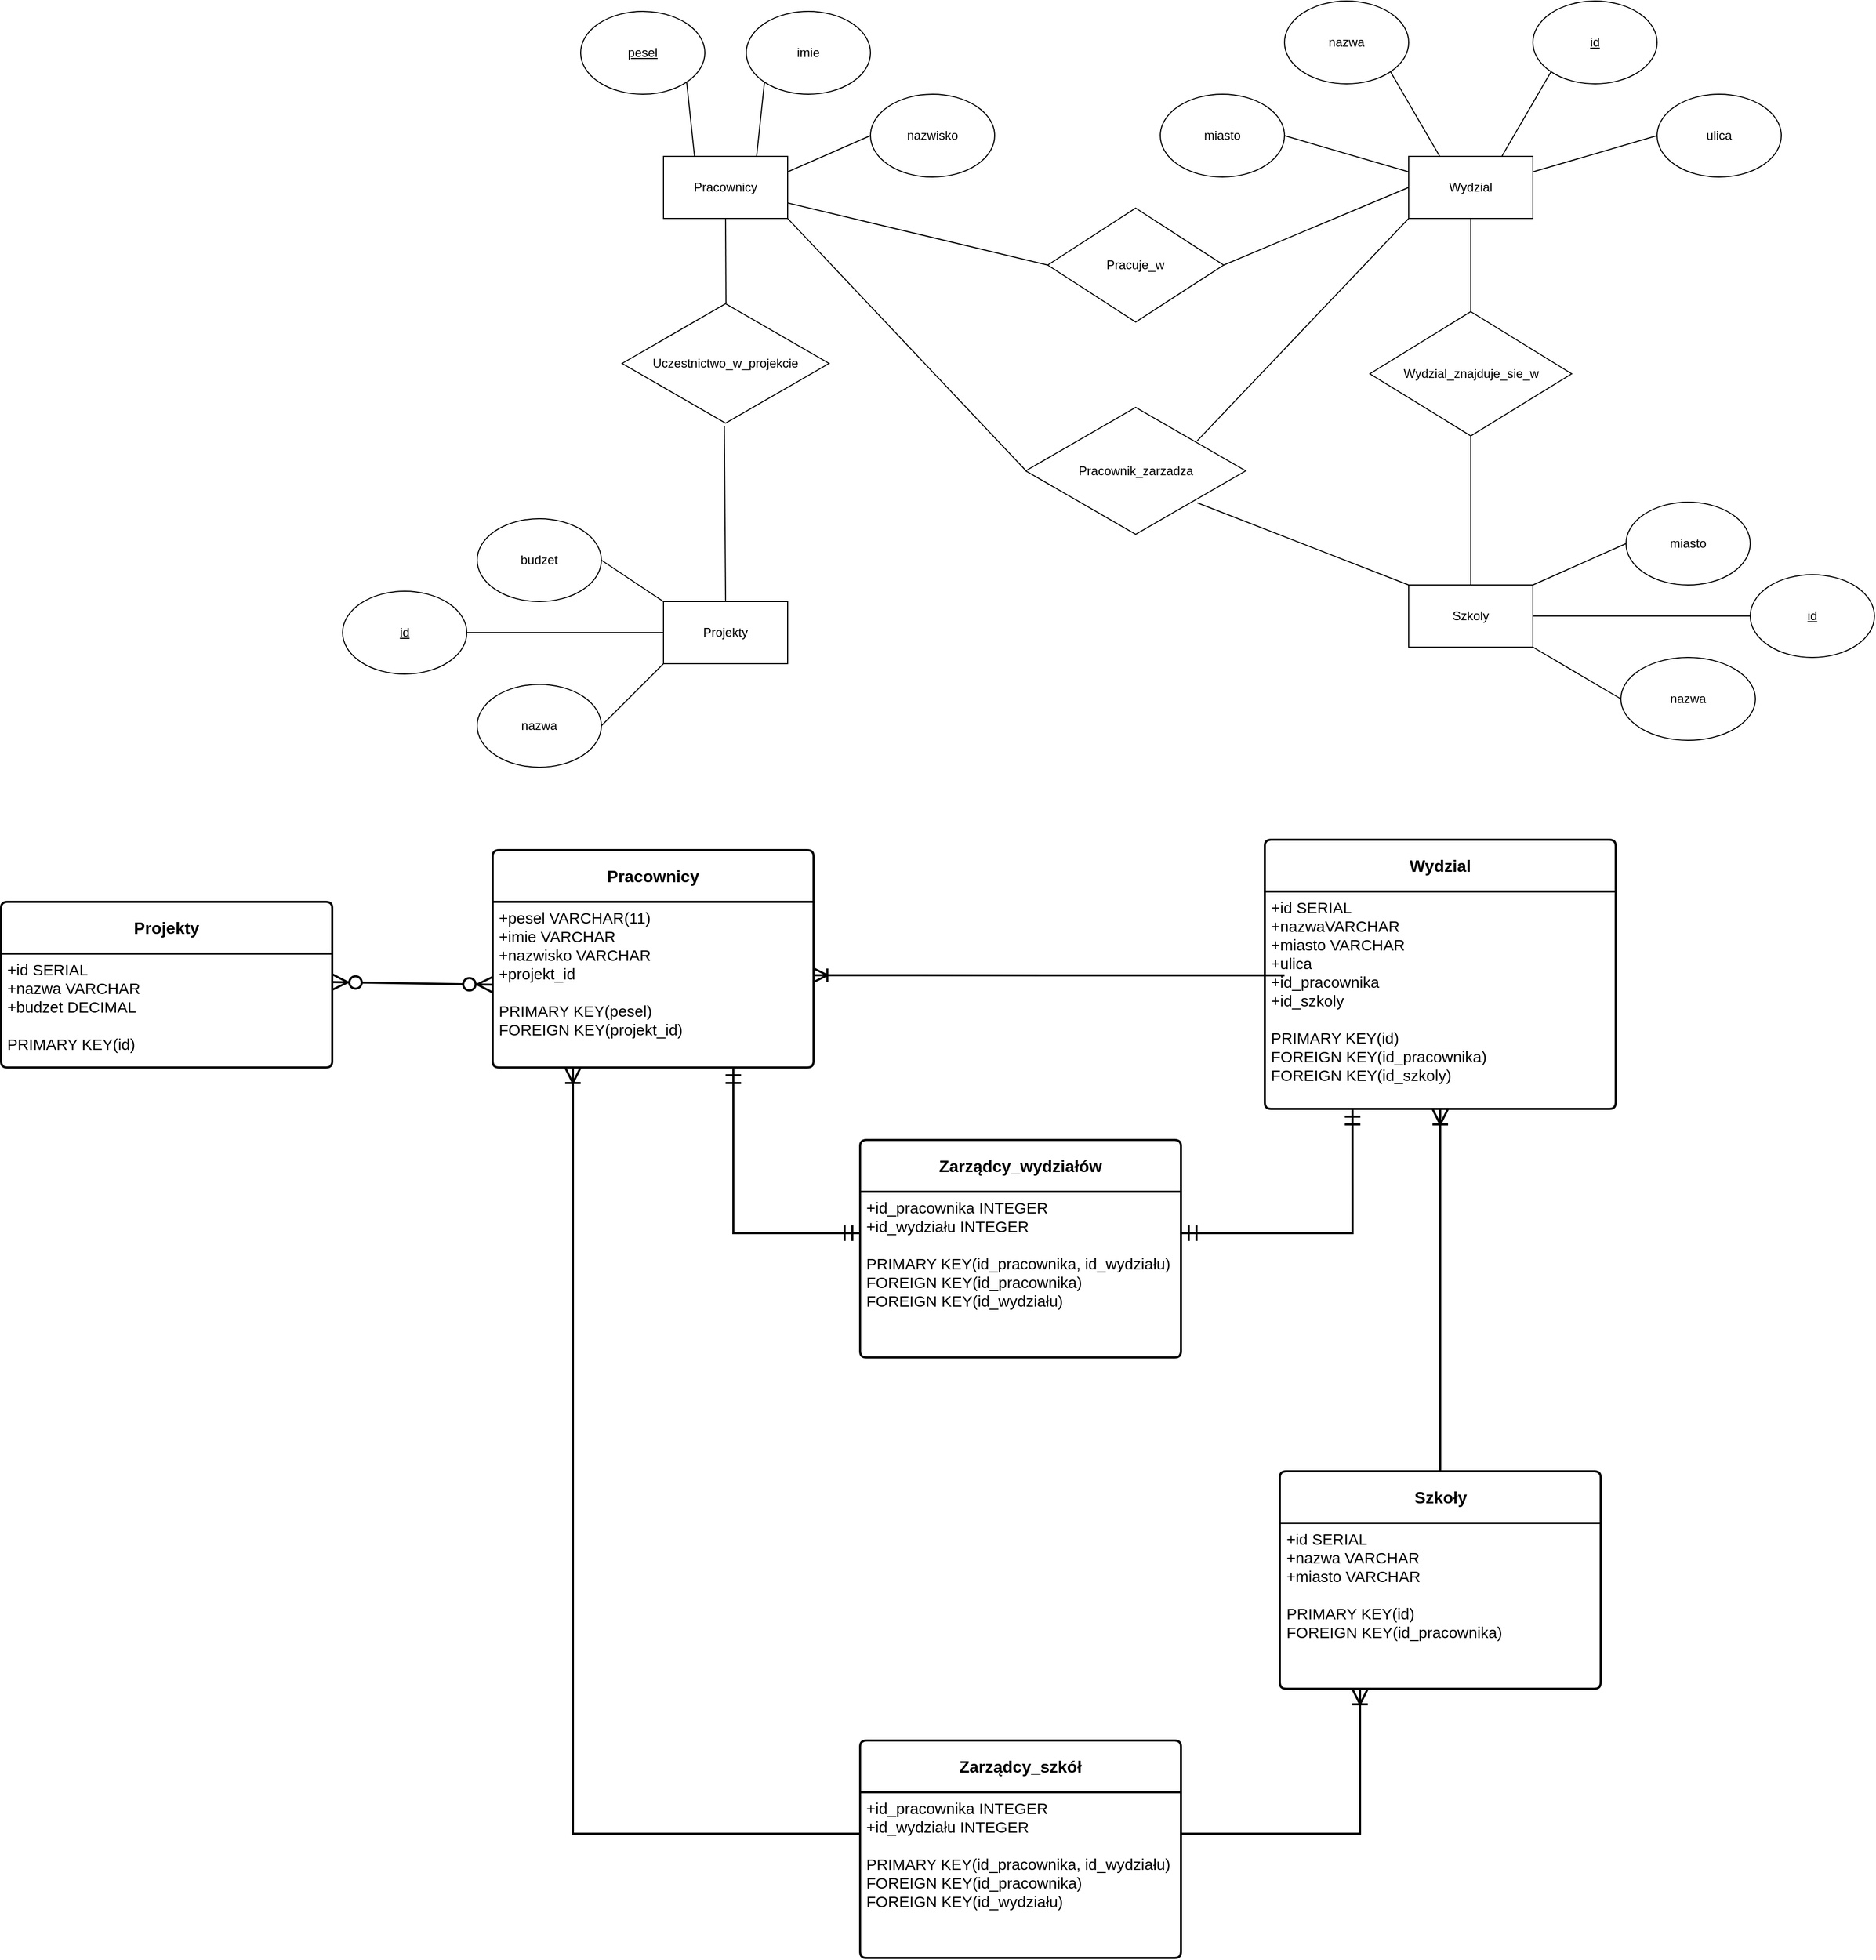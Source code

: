 <mxfile version="24.8.0" pages="4">
  <diagram name="Zadanie1" id="7Ivbg93zldY44Fc9zpjs">
    <mxGraphModel dx="3217" dy="1300" grid="1" gridSize="10" guides="1" tooltips="1" connect="1" arrows="1" fold="1" page="1" pageScale="1" pageWidth="827" pageHeight="1169" math="0" shadow="0">
      <root>
        <mxCell id="0" />
        <mxCell id="1" parent="0" />
        <mxCell id="-MsFzH8xyKUJ2mzaFZ3a-1" value="Pracownicy" style="rounded=0;whiteSpace=wrap;html=1;" parent="1" vertex="1">
          <mxGeometry x="350" y="190" width="120" height="60" as="geometry" />
        </mxCell>
        <mxCell id="-MsFzH8xyKUJ2mzaFZ3a-2" value="&lt;u&gt;pesel&lt;/u&gt;" style="ellipse;whiteSpace=wrap;html=1;" parent="1" vertex="1">
          <mxGeometry x="270" y="50" width="120" height="80" as="geometry" />
        </mxCell>
        <mxCell id="-MsFzH8xyKUJ2mzaFZ3a-3" value="" style="endArrow=none;html=1;rounded=0;entryX=1;entryY=1;entryDx=0;entryDy=0;exitX=0.25;exitY=0;exitDx=0;exitDy=0;" parent="1" source="-MsFzH8xyKUJ2mzaFZ3a-1" target="-MsFzH8xyKUJ2mzaFZ3a-2" edge="1">
          <mxGeometry width="50" height="50" relative="1" as="geometry">
            <mxPoint x="610" y="350" as="sourcePoint" />
            <mxPoint x="660" y="300" as="targetPoint" />
          </mxGeometry>
        </mxCell>
        <mxCell id="-MsFzH8xyKUJ2mzaFZ3a-4" value="imie" style="ellipse;whiteSpace=wrap;html=1;" parent="1" vertex="1">
          <mxGeometry x="430" y="50" width="120" height="80" as="geometry" />
        </mxCell>
        <mxCell id="-MsFzH8xyKUJ2mzaFZ3a-5" value="" style="endArrow=none;html=1;rounded=0;entryX=0;entryY=1;entryDx=0;entryDy=0;exitX=0.75;exitY=0;exitDx=0;exitDy=0;" parent="1" source="-MsFzH8xyKUJ2mzaFZ3a-1" target="-MsFzH8xyKUJ2mzaFZ3a-4" edge="1">
          <mxGeometry width="50" height="50" relative="1" as="geometry">
            <mxPoint x="610" y="350" as="sourcePoint" />
            <mxPoint x="660" y="300" as="targetPoint" />
          </mxGeometry>
        </mxCell>
        <mxCell id="-MsFzH8xyKUJ2mzaFZ3a-6" value="" style="endArrow=none;html=1;rounded=0;entryX=0;entryY=0.5;entryDx=0;entryDy=0;exitX=1;exitY=0.25;exitDx=0;exitDy=0;" parent="1" source="-MsFzH8xyKUJ2mzaFZ3a-1" target="-MsFzH8xyKUJ2mzaFZ3a-7" edge="1">
          <mxGeometry width="50" height="50" relative="1" as="geometry">
            <mxPoint x="480" y="250" as="sourcePoint" />
            <mxPoint x="528" y="168" as="targetPoint" />
          </mxGeometry>
        </mxCell>
        <mxCell id="-MsFzH8xyKUJ2mzaFZ3a-7" value="nazwisko" style="ellipse;whiteSpace=wrap;html=1;" parent="1" vertex="1">
          <mxGeometry x="550" y="130" width="120" height="80" as="geometry" />
        </mxCell>
        <mxCell id="-MsFzH8xyKUJ2mzaFZ3a-10" value="Wydzial" style="rounded=0;whiteSpace=wrap;html=1;" parent="1" vertex="1">
          <mxGeometry x="1070" y="190" width="120" height="60" as="geometry" />
        </mxCell>
        <mxCell id="-MsFzH8xyKUJ2mzaFZ3a-11" value="nazwa" style="ellipse;whiteSpace=wrap;html=1;" parent="1" vertex="1">
          <mxGeometry x="950" y="40" width="120" height="80" as="geometry" />
        </mxCell>
        <mxCell id="-MsFzH8xyKUJ2mzaFZ3a-12" value="&lt;u&gt;id&lt;/u&gt;" style="ellipse;whiteSpace=wrap;html=1;" parent="1" vertex="1">
          <mxGeometry x="1190" y="40" width="120" height="80" as="geometry" />
        </mxCell>
        <mxCell id="-MsFzH8xyKUJ2mzaFZ3a-13" value="ulica" style="ellipse;whiteSpace=wrap;html=1;" parent="1" vertex="1">
          <mxGeometry x="1310" y="130" width="120" height="80" as="geometry" />
        </mxCell>
        <mxCell id="-MsFzH8xyKUJ2mzaFZ3a-14" value="miasto" style="ellipse;whiteSpace=wrap;html=1;" parent="1" vertex="1">
          <mxGeometry x="830" y="130" width="120" height="80" as="geometry" />
        </mxCell>
        <mxCell id="-MsFzH8xyKUJ2mzaFZ3a-15" value="" style="endArrow=none;html=1;rounded=0;entryX=0;entryY=0.5;entryDx=0;entryDy=0;exitX=1;exitY=0.25;exitDx=0;exitDy=0;" parent="1" source="-MsFzH8xyKUJ2mzaFZ3a-10" target="-MsFzH8xyKUJ2mzaFZ3a-13" edge="1">
          <mxGeometry width="50" height="50" relative="1" as="geometry">
            <mxPoint x="770" y="250" as="sourcePoint" />
            <mxPoint x="820" y="200" as="targetPoint" />
          </mxGeometry>
        </mxCell>
        <mxCell id="-MsFzH8xyKUJ2mzaFZ3a-16" value="" style="endArrow=none;html=1;rounded=0;entryX=1;entryY=0.5;entryDx=0;entryDy=0;exitX=0;exitY=0.25;exitDx=0;exitDy=0;" parent="1" source="-MsFzH8xyKUJ2mzaFZ3a-10" target="-MsFzH8xyKUJ2mzaFZ3a-14" edge="1">
          <mxGeometry width="50" height="50" relative="1" as="geometry">
            <mxPoint x="770" y="250" as="sourcePoint" />
            <mxPoint x="820" y="200" as="targetPoint" />
          </mxGeometry>
        </mxCell>
        <mxCell id="-MsFzH8xyKUJ2mzaFZ3a-17" value="" style="endArrow=none;html=1;rounded=0;entryX=0;entryY=1;entryDx=0;entryDy=0;exitX=0.75;exitY=0;exitDx=0;exitDy=0;" parent="1" source="-MsFzH8xyKUJ2mzaFZ3a-10" target="-MsFzH8xyKUJ2mzaFZ3a-12" edge="1">
          <mxGeometry width="50" height="50" relative="1" as="geometry">
            <mxPoint x="770" y="250" as="sourcePoint" />
            <mxPoint x="820" y="200" as="targetPoint" />
          </mxGeometry>
        </mxCell>
        <mxCell id="-MsFzH8xyKUJ2mzaFZ3a-18" value="" style="endArrow=none;html=1;rounded=0;entryX=1;entryY=1;entryDx=0;entryDy=0;exitX=0.25;exitY=0;exitDx=0;exitDy=0;" parent="1" source="-MsFzH8xyKUJ2mzaFZ3a-10" target="-MsFzH8xyKUJ2mzaFZ3a-11" edge="1">
          <mxGeometry width="50" height="50" relative="1" as="geometry">
            <mxPoint x="770" y="250" as="sourcePoint" />
            <mxPoint x="820" y="200" as="targetPoint" />
          </mxGeometry>
        </mxCell>
        <mxCell id="-MsFzH8xyKUJ2mzaFZ3a-21" value="Uczestnictwo_w_pr&lt;span style=&quot;background-color: initial;&quot;&gt;ojekcie&lt;/span&gt;" style="html=1;whiteSpace=wrap;aspect=fixed;shape=isoRectangle;" parent="1" vertex="1">
          <mxGeometry x="310" y="330" width="200" height="120" as="geometry" />
        </mxCell>
        <mxCell id="-MsFzH8xyKUJ2mzaFZ3a-22" value="Szkoly" style="rounded=0;whiteSpace=wrap;html=1;" parent="1" vertex="1">
          <mxGeometry x="1070" y="604" width="120" height="60" as="geometry" />
        </mxCell>
        <mxCell id="-MsFzH8xyKUJ2mzaFZ3a-23" value="&lt;u&gt;id&lt;/u&gt;" style="ellipse;whiteSpace=wrap;html=1;" parent="1" vertex="1">
          <mxGeometry x="1400" y="594" width="120" height="80" as="geometry" />
        </mxCell>
        <mxCell id="-MsFzH8xyKUJ2mzaFZ3a-24" value="miasto" style="ellipse;whiteSpace=wrap;html=1;" parent="1" vertex="1">
          <mxGeometry x="1280" y="524" width="120" height="80" as="geometry" />
        </mxCell>
        <mxCell id="-MsFzH8xyKUJ2mzaFZ3a-25" value="nazwa" style="ellipse;whiteSpace=wrap;html=1;" parent="1" vertex="1">
          <mxGeometry x="1275" y="674" width="130" height="80" as="geometry" />
        </mxCell>
        <mxCell id="-MsFzH8xyKUJ2mzaFZ3a-26" value="" style="endArrow=none;html=1;rounded=0;entryX=0.5;entryY=0;entryDx=0;entryDy=0;exitX=0.494;exitY=1.003;exitDx=0;exitDy=0;exitPerimeter=0;" parent="1" source="-MsFzH8xyKUJ2mzaFZ3a-21" target="-MsFzH8xyKUJ2mzaFZ3a-27" edge="1">
          <mxGeometry width="50" height="50" relative="1" as="geometry">
            <mxPoint x="850" y="580" as="sourcePoint" />
            <mxPoint x="110" y="610" as="targetPoint" />
          </mxGeometry>
        </mxCell>
        <mxCell id="-MsFzH8xyKUJ2mzaFZ3a-27" value="Projekty" style="rounded=0;whiteSpace=wrap;html=1;" parent="1" vertex="1">
          <mxGeometry x="350" y="620" width="120" height="60" as="geometry" />
        </mxCell>
        <mxCell id="-MsFzH8xyKUJ2mzaFZ3a-28" value="" style="endArrow=none;html=1;rounded=0;entryX=1;entryY=0.5;entryDx=0;entryDy=0;exitX=0;exitY=1;exitDx=0;exitDy=0;" parent="1" source="-MsFzH8xyKUJ2mzaFZ3a-27" target="-MsFzH8xyKUJ2mzaFZ3a-30" edge="1">
          <mxGeometry width="50" height="50" relative="1" as="geometry">
            <mxPoint x="90" y="650" as="sourcePoint" />
            <mxPoint x="590.0" y="720" as="targetPoint" />
          </mxGeometry>
        </mxCell>
        <mxCell id="-MsFzH8xyKUJ2mzaFZ3a-29" value="" style="endArrow=none;html=1;rounded=0;entryX=0.5;entryY=1;entryDx=0;entryDy=0;exitX=0.502;exitY=0.013;exitDx=0;exitDy=0;exitPerimeter=0;" parent="1" source="-MsFzH8xyKUJ2mzaFZ3a-21" target="-MsFzH8xyKUJ2mzaFZ3a-1" edge="1">
          <mxGeometry width="50" height="50" relative="1" as="geometry">
            <mxPoint x="460" y="320" as="sourcePoint" />
            <mxPoint x="460" y="410" as="targetPoint" />
          </mxGeometry>
        </mxCell>
        <mxCell id="-MsFzH8xyKUJ2mzaFZ3a-30" value="nazwa" style="ellipse;whiteSpace=wrap;html=1;" parent="1" vertex="1">
          <mxGeometry x="170" y="700" width="120" height="80" as="geometry" />
        </mxCell>
        <mxCell id="-MsFzH8xyKUJ2mzaFZ3a-31" value="budzet" style="ellipse;whiteSpace=wrap;html=1;" parent="1" vertex="1">
          <mxGeometry x="170" y="540" width="120" height="80" as="geometry" />
        </mxCell>
        <mxCell id="-MsFzH8xyKUJ2mzaFZ3a-32" value="&lt;u&gt;id&lt;/u&gt;" style="ellipse;whiteSpace=wrap;html=1;" parent="1" vertex="1">
          <mxGeometry x="40" y="610" width="120" height="80" as="geometry" />
        </mxCell>
        <mxCell id="-MsFzH8xyKUJ2mzaFZ3a-33" value="" style="endArrow=none;html=1;rounded=0;entryX=1;entryY=0.5;entryDx=0;entryDy=0;exitX=0;exitY=0;exitDx=0;exitDy=0;" parent="1" source="-MsFzH8xyKUJ2mzaFZ3a-27" target="-MsFzH8xyKUJ2mzaFZ3a-31" edge="1">
          <mxGeometry width="50" height="50" relative="1" as="geometry">
            <mxPoint x="350" y="594" as="sourcePoint" />
            <mxPoint x="120" y="634" as="targetPoint" />
          </mxGeometry>
        </mxCell>
        <mxCell id="-MsFzH8xyKUJ2mzaFZ3a-34" value="" style="endArrow=none;html=1;rounded=0;entryX=1;entryY=0.5;entryDx=0;entryDy=0;exitX=0;exitY=0.5;exitDx=0;exitDy=0;" parent="1" source="-MsFzH8xyKUJ2mzaFZ3a-27" target="-MsFzH8xyKUJ2mzaFZ3a-32" edge="1">
          <mxGeometry width="50" height="50" relative="1" as="geometry">
            <mxPoint x="370" y="700" as="sourcePoint" />
            <mxPoint x="140" y="740" as="targetPoint" />
          </mxGeometry>
        </mxCell>
        <mxCell id="-MsFzH8xyKUJ2mzaFZ3a-35" value="Pracownik_zarzadza" style="html=1;whiteSpace=wrap;aspect=fixed;shape=isoRectangle;" parent="1" vertex="1">
          <mxGeometry x="700" y="430" width="212.5" height="127.5" as="geometry" />
        </mxCell>
        <mxCell id="-MsFzH8xyKUJ2mzaFZ3a-36" value="" style="endArrow=none;html=1;rounded=0;entryX=0;entryY=1;entryDx=0;entryDy=0;exitX=0.78;exitY=0.272;exitDx=0;exitDy=0;exitPerimeter=0;" parent="1" source="-MsFzH8xyKUJ2mzaFZ3a-35" target="-MsFzH8xyKUJ2mzaFZ3a-10" edge="1">
          <mxGeometry width="50" height="50" relative="1" as="geometry">
            <mxPoint x="730" y="460" as="sourcePoint" />
            <mxPoint x="780" y="410" as="targetPoint" />
          </mxGeometry>
        </mxCell>
        <mxCell id="-MsFzH8xyKUJ2mzaFZ3a-37" value="" style="endArrow=none;html=1;rounded=0;exitX=0;exitY=0;exitDx=0;exitDy=0;entryX=0.78;entryY=0.742;entryDx=0;entryDy=0;entryPerimeter=0;" parent="1" source="-MsFzH8xyKUJ2mzaFZ3a-22" target="-MsFzH8xyKUJ2mzaFZ3a-35" edge="1">
          <mxGeometry width="50" height="50" relative="1" as="geometry">
            <mxPoint x="1110" y="570" as="sourcePoint" />
            <mxPoint x="780" y="410" as="targetPoint" />
          </mxGeometry>
        </mxCell>
        <mxCell id="-MsFzH8xyKUJ2mzaFZ3a-38" value="" style="endArrow=none;html=1;rounded=0;exitX=0;exitY=0.5;exitDx=0;exitDy=0;entryX=1;entryY=0;entryDx=0;entryDy=0;" parent="1" source="-MsFzH8xyKUJ2mzaFZ3a-24" target="-MsFzH8xyKUJ2mzaFZ3a-22" edge="1">
          <mxGeometry width="50" height="50" relative="1" as="geometry">
            <mxPoint x="730" y="460" as="sourcePoint" />
            <mxPoint x="1130" y="604" as="targetPoint" />
          </mxGeometry>
        </mxCell>
        <mxCell id="-MsFzH8xyKUJ2mzaFZ3a-39" value="" style="endArrow=none;html=1;rounded=0;exitX=1;exitY=1;exitDx=0;exitDy=0;entryX=0;entryY=0.5;entryDx=0;entryDy=0;" parent="1" source="-MsFzH8xyKUJ2mzaFZ3a-22" target="-MsFzH8xyKUJ2mzaFZ3a-25" edge="1">
          <mxGeometry width="50" height="50" relative="1" as="geometry">
            <mxPoint x="1268" y="498" as="sourcePoint" />
            <mxPoint x="1200" y="544" as="targetPoint" />
          </mxGeometry>
        </mxCell>
        <mxCell id="-MsFzH8xyKUJ2mzaFZ3a-40" value="" style="endArrow=none;html=1;rounded=0;exitX=0;exitY=0.5;exitDx=0;exitDy=0;entryX=1;entryY=0.5;entryDx=0;entryDy=0;" parent="1" source="-MsFzH8xyKUJ2mzaFZ3a-23" target="-MsFzH8xyKUJ2mzaFZ3a-22" edge="1">
          <mxGeometry width="50" height="50" relative="1" as="geometry">
            <mxPoint x="1278" y="508" as="sourcePoint" />
            <mxPoint x="1210" y="554" as="targetPoint" />
          </mxGeometry>
        </mxCell>
        <mxCell id="-MsFzH8xyKUJ2mzaFZ3a-41" value="" style="endArrow=none;html=1;rounded=0;entryX=1;entryY=1;entryDx=0;entryDy=0;exitX=0.005;exitY=0.506;exitDx=0;exitDy=0;exitPerimeter=0;" parent="1" source="-MsFzH8xyKUJ2mzaFZ3a-35" target="-MsFzH8xyKUJ2mzaFZ3a-1" edge="1">
          <mxGeometry width="50" height="50" relative="1" as="geometry">
            <mxPoint x="705" y="492" as="sourcePoint" />
            <mxPoint x="780" y="300" as="targetPoint" />
          </mxGeometry>
        </mxCell>
        <mxCell id="70K4u82A0sJoi61Q_eTb-1" value="&lt;b&gt;&lt;font style=&quot;font-size: 16px;&quot;&gt;Pracownicy&lt;/font&gt;&lt;/b&gt;" style="swimlane;childLayout=stackLayout;horizontal=1;startSize=50;horizontalStack=0;rounded=1;fontSize=14;fontStyle=0;strokeWidth=2;resizeParent=0;resizeLast=1;shadow=0;dashed=0;align=center;arcSize=4;whiteSpace=wrap;html=1;" parent="1" vertex="1">
          <mxGeometry x="185" y="860" width="310" height="210" as="geometry" />
        </mxCell>
        <mxCell id="70K4u82A0sJoi61Q_eTb-2" value="&lt;font style=&quot;font-size: 15px;&quot;&gt;+pesel VARCHAR(11)&amp;nbsp;&lt;br&gt;&lt;/font&gt;&lt;font style=&quot;font-size: 15px;&quot;&gt;+imie VARCHAR&lt;br&gt;&lt;/font&gt;&lt;font style=&quot;font-size: 15px;&quot;&gt;+nazwisko VARCHAR&lt;/font&gt;&lt;div&gt;&lt;font style=&quot;font-size: 15px;&quot;&gt;+projekt_id&amp;nbsp;&lt;/font&gt;&lt;/div&gt;&lt;div&gt;&lt;font style=&quot;font-size: 15px;&quot;&gt;&lt;br&gt;&lt;/font&gt;&lt;/div&gt;&lt;div&gt;&lt;font style=&quot;font-size: 15px;&quot;&gt;PRIMARY KEY(pesel)&lt;br&gt;&lt;/font&gt;&lt;/div&gt;&lt;div&gt;&lt;font style=&quot;font-size: 15px;&quot;&gt;FOREIGN KEY(projekt_id)&lt;/font&gt;&lt;/div&gt;&lt;div&gt;&lt;font style=&quot;font-size: 15px;&quot;&gt;&lt;br&gt;&lt;/font&gt;&lt;/div&gt;" style="align=left;strokeColor=none;fillColor=none;spacingLeft=4;fontSize=12;verticalAlign=top;resizable=0;rotatable=0;part=1;html=1;" parent="70K4u82A0sJoi61Q_eTb-1" vertex="1">
          <mxGeometry y="50" width="310" height="160" as="geometry" />
        </mxCell>
        <mxCell id="70K4u82A0sJoi61Q_eTb-4" value="&lt;b&gt;&lt;font style=&quot;font-size: 16px;&quot;&gt;Projekty&lt;/font&gt;&lt;/b&gt;" style="swimlane;childLayout=stackLayout;horizontal=1;startSize=50;horizontalStack=0;rounded=1;fontSize=14;fontStyle=0;strokeWidth=2;resizeParent=0;resizeLast=1;shadow=0;dashed=0;align=center;arcSize=4;whiteSpace=wrap;html=1;" parent="1" vertex="1">
          <mxGeometry x="-290" y="910" width="320" height="160" as="geometry" />
        </mxCell>
        <mxCell id="70K4u82A0sJoi61Q_eTb-5" value="&lt;font style=&quot;font-size: 15px;&quot;&gt;+id SERIAL&amp;nbsp;&lt;br&gt;&lt;/font&gt;&lt;font style=&quot;font-size: 15px;&quot;&gt;+nazwa VARCHAR&lt;br&gt;&lt;/font&gt;&lt;font style=&quot;font-size: 15px;&quot;&gt;+budzet DECIMAL&lt;/font&gt;&lt;div&gt;&lt;font style=&quot;font-size: 15px;&quot;&gt;&lt;br&gt;&lt;/font&gt;&lt;/div&gt;&lt;div&gt;&lt;font style=&quot;font-size: 15px;&quot;&gt;PRIMARY KEY(id)&lt;/font&gt;&lt;/div&gt;" style="align=left;strokeColor=none;fillColor=none;spacingLeft=4;fontSize=12;verticalAlign=top;resizable=0;rotatable=0;part=1;html=1;" parent="70K4u82A0sJoi61Q_eTb-4" vertex="1">
          <mxGeometry y="50" width="320" height="110" as="geometry" />
        </mxCell>
        <mxCell id="70K4u82A0sJoi61Q_eTb-6" value="" style="fontSize=12;html=1;endArrow=ERzeroToMany;endFill=1;startArrow=ERzeroToMany;rounded=0;entryX=0;entryY=0.5;entryDx=0;entryDy=0;exitX=1;exitY=0.25;exitDx=0;exitDy=0;strokeWidth=2;endSize=12;startSize=12;" parent="1" source="70K4u82A0sJoi61Q_eTb-5" target="70K4u82A0sJoi61Q_eTb-2" edge="1">
          <mxGeometry width="100" height="100" relative="1" as="geometry">
            <mxPoint x="330" y="1210" as="sourcePoint" />
            <mxPoint x="740" y="790" as="targetPoint" />
          </mxGeometry>
        </mxCell>
        <mxCell id="70K4u82A0sJoi61Q_eTb-7" value="&lt;b&gt;&lt;font style=&quot;font-size: 16px;&quot;&gt;Wydzial&lt;/font&gt;&lt;/b&gt;" style="swimlane;childLayout=stackLayout;horizontal=1;startSize=50;horizontalStack=0;rounded=1;fontSize=14;fontStyle=0;strokeWidth=2;resizeParent=0;resizeLast=1;shadow=0;dashed=0;align=center;arcSize=4;whiteSpace=wrap;html=1;" parent="1" vertex="1">
          <mxGeometry x="931" y="850" width="339" height="260" as="geometry" />
        </mxCell>
        <mxCell id="70K4u82A0sJoi61Q_eTb-8" value="&lt;font style=&quot;font-size: 15px;&quot;&gt;+id SERIAL&lt;br&gt;&lt;/font&gt;&lt;font style=&quot;font-size: 15px;&quot;&gt;+nazwaVARCHAR&lt;br&gt;&lt;/font&gt;&lt;font style=&quot;font-size: 15px;&quot;&gt;+miasto VARCHAR&lt;/font&gt;&lt;div&gt;&lt;font style=&quot;font-size: 15px;&quot;&gt;+ulica&lt;/font&gt;&lt;/div&gt;&lt;div&gt;&lt;font style=&quot;font-size: 15px;&quot;&gt;+id_pracownika&lt;/font&gt;&lt;/div&gt;&lt;div&gt;&lt;font style=&quot;font-size: 15px;&quot;&gt;+id_szkoly&lt;/font&gt;&lt;/div&gt;&lt;div&gt;&lt;font style=&quot;font-size: 15px;&quot;&gt;&lt;br&gt;&lt;/font&gt;&lt;/div&gt;&lt;div&gt;&lt;font style=&quot;font-size: 15px;&quot;&gt;PRIMARY KEY(id)&lt;br&gt;&lt;/font&gt;&lt;/div&gt;&lt;div&gt;&lt;font style=&quot;font-size: 15px;&quot;&gt;FOREIGN KEY(id_pracownika)&lt;/font&gt;&lt;/div&gt;&lt;div&gt;&lt;font style=&quot;font-size: 15px;&quot;&gt;FOREIGN KEY(id_szkoly)&lt;/font&gt;&lt;/div&gt;&lt;div&gt;&lt;font style=&quot;font-size: 15px;&quot;&gt;&lt;br&gt;&lt;/font&gt;&lt;/div&gt;" style="align=left;strokeColor=none;fillColor=none;spacingLeft=4;fontSize=12;verticalAlign=top;resizable=0;rotatable=0;part=1;html=1;" parent="70K4u82A0sJoi61Q_eTb-7" vertex="1">
          <mxGeometry y="50" width="339" height="210" as="geometry" />
        </mxCell>
        <mxCell id="70K4u82A0sJoi61Q_eTb-9" value="Wydzial_znajduje_sie_w" style="shape=rhombus;perimeter=rhombusPerimeter;whiteSpace=wrap;html=1;align=center;" parent="1" vertex="1">
          <mxGeometry x="1032.5" y="340" width="195" height="120" as="geometry" />
        </mxCell>
        <mxCell id="70K4u82A0sJoi61Q_eTb-10" value="" style="endArrow=none;html=1;rounded=0;entryX=0.5;entryY=1;entryDx=0;entryDy=0;exitX=0.5;exitY=0;exitDx=0;exitDy=0;" parent="1" source="70K4u82A0sJoi61Q_eTb-9" target="-MsFzH8xyKUJ2mzaFZ3a-10" edge="1">
          <mxGeometry relative="1" as="geometry">
            <mxPoint x="730" y="360" as="sourcePoint" />
            <mxPoint x="890" y="360" as="targetPoint" />
          </mxGeometry>
        </mxCell>
        <mxCell id="70K4u82A0sJoi61Q_eTb-11" value="" style="endArrow=none;html=1;rounded=0;entryX=0.5;entryY=1;entryDx=0;entryDy=0;exitX=0.5;exitY=0;exitDx=0;exitDy=0;" parent="1" source="-MsFzH8xyKUJ2mzaFZ3a-22" target="70K4u82A0sJoi61Q_eTb-9" edge="1">
          <mxGeometry relative="1" as="geometry">
            <mxPoint x="1198" y="350" as="sourcePoint" />
            <mxPoint x="1170" y="260" as="targetPoint" />
          </mxGeometry>
        </mxCell>
        <mxCell id="70K4u82A0sJoi61Q_eTb-12" value="Pracuje_w" style="shape=rhombus;perimeter=rhombusPerimeter;whiteSpace=wrap;html=1;align=center;" parent="1" vertex="1">
          <mxGeometry x="721.25" y="240" width="170" height="110" as="geometry" />
        </mxCell>
        <mxCell id="70K4u82A0sJoi61Q_eTb-13" value="" style="endArrow=none;html=1;rounded=0;entryX=1;entryY=0.75;entryDx=0;entryDy=0;exitX=0;exitY=0.5;exitDx=0;exitDy=0;" parent="1" source="70K4u82A0sJoi61Q_eTb-12" target="-MsFzH8xyKUJ2mzaFZ3a-1" edge="1">
          <mxGeometry width="50" height="50" relative="1" as="geometry">
            <mxPoint x="790" y="390" as="sourcePoint" />
            <mxPoint x="840" y="340" as="targetPoint" />
          </mxGeometry>
        </mxCell>
        <mxCell id="70K4u82A0sJoi61Q_eTb-14" value="" style="endArrow=none;html=1;rounded=0;entryX=1;entryY=0.5;entryDx=0;entryDy=0;exitX=0;exitY=0.5;exitDx=0;exitDy=0;" parent="1" source="-MsFzH8xyKUJ2mzaFZ3a-10" target="70K4u82A0sJoi61Q_eTb-12" edge="1">
          <mxGeometry width="50" height="50" relative="1" as="geometry">
            <mxPoint x="731" y="305" as="sourcePoint" />
            <mxPoint x="480" y="245" as="targetPoint" />
          </mxGeometry>
        </mxCell>
        <mxCell id="70K4u82A0sJoi61Q_eTb-15" value="" style="edgeStyle=entityRelationEdgeStyle;fontSize=12;html=1;endArrow=ERoneToMany;rounded=0;entryX=1.001;entryY=0.443;entryDx=0;entryDy=0;entryPerimeter=0;strokeWidth=2;endSize=10;startSize=10;" parent="1" target="70K4u82A0sJoi61Q_eTb-2" edge="1">
          <mxGeometry width="100" height="100" relative="1" as="geometry">
            <mxPoint x="920" y="981" as="sourcePoint" />
            <mxPoint x="721.25" y="940" as="targetPoint" />
          </mxGeometry>
        </mxCell>
        <mxCell id="70K4u82A0sJoi61Q_eTb-19" value="&lt;font style=&quot;font-size: 16px;&quot;&gt;&lt;b&gt;Zarządcy_wydziałów&lt;/b&gt;&lt;/font&gt;" style="swimlane;childLayout=stackLayout;horizontal=1;startSize=50;horizontalStack=0;rounded=1;fontSize=14;fontStyle=0;strokeWidth=2;resizeParent=0;resizeLast=1;shadow=0;dashed=0;align=center;arcSize=4;whiteSpace=wrap;html=1;" parent="1" vertex="1">
          <mxGeometry x="540" y="1140" width="310" height="210" as="geometry" />
        </mxCell>
        <mxCell id="70K4u82A0sJoi61Q_eTb-20" value="&lt;font style=&quot;font-size: 15px;&quot;&gt;+id_pracownika INTEGER&lt;br&gt;&lt;/font&gt;&lt;span style=&quot;font-size: 15px;&quot;&gt;+id_wydziału INTEGER&lt;/span&gt;&lt;br&gt;&lt;div&gt;&lt;font style=&quot;font-size: 15px;&quot;&gt;&lt;br&gt;&lt;/font&gt;&lt;/div&gt;&lt;div&gt;&lt;font style=&quot;font-size: 15px;&quot;&gt;PRIMARY KEY(id_pracownika, id_wydziału)&lt;br&gt;&lt;/font&gt;&lt;/div&gt;&lt;div&gt;&lt;font style=&quot;font-size: 15px;&quot;&gt;FOREIGN KEY(id_pracownika)&lt;/font&gt;&lt;/div&gt;&lt;div&gt;&lt;font style=&quot;font-size: 15px;&quot;&gt;FOREIGN KEY(id_wydziału)&lt;/font&gt;&lt;/div&gt;" style="align=left;strokeColor=none;fillColor=none;spacingLeft=4;fontSize=12;verticalAlign=top;resizable=0;rotatable=0;part=1;html=1;" parent="70K4u82A0sJoi61Q_eTb-19" vertex="1">
          <mxGeometry y="50" width="310" height="160" as="geometry" />
        </mxCell>
        <mxCell id="np-FIg_BAsninm4OS-VN-3" value="&lt;font style=&quot;font-size: 16px;&quot;&gt;&lt;b&gt;Zarządcy_szkół&lt;/b&gt;&lt;/font&gt;" style="swimlane;childLayout=stackLayout;horizontal=1;startSize=50;horizontalStack=0;rounded=1;fontSize=14;fontStyle=0;strokeWidth=2;resizeParent=0;resizeLast=1;shadow=0;dashed=0;align=center;arcSize=4;whiteSpace=wrap;html=1;" parent="1" vertex="1">
          <mxGeometry x="540" y="1720" width="310" height="210" as="geometry" />
        </mxCell>
        <mxCell id="np-FIg_BAsninm4OS-VN-4" value="&lt;font style=&quot;font-size: 15px;&quot;&gt;+id_pracownika INTEGER&lt;br&gt;&lt;/font&gt;&lt;span style=&quot;font-size: 15px;&quot;&gt;+id_wydziału INTEGER&lt;/span&gt;&lt;br&gt;&lt;div&gt;&lt;font style=&quot;font-size: 15px;&quot;&gt;&lt;br&gt;&lt;/font&gt;&lt;/div&gt;&lt;div&gt;&lt;font style=&quot;font-size: 15px;&quot;&gt;PRIMARY KEY(id_pracownika, id_wydziału)&lt;br&gt;&lt;/font&gt;&lt;/div&gt;&lt;div&gt;&lt;font style=&quot;font-size: 15px;&quot;&gt;FOREIGN KEY(id_pracownika)&lt;/font&gt;&lt;/div&gt;&lt;div&gt;&lt;font style=&quot;font-size: 15px;&quot;&gt;FOREIGN KEY(id_wydziału)&lt;/font&gt;&lt;/div&gt;" style="align=left;strokeColor=none;fillColor=none;spacingLeft=4;fontSize=12;verticalAlign=top;resizable=0;rotatable=0;part=1;html=1;" parent="np-FIg_BAsninm4OS-VN-3" vertex="1">
          <mxGeometry y="50" width="310" height="160" as="geometry" />
        </mxCell>
        <mxCell id="np-FIg_BAsninm4OS-VN-5" value="&lt;b&gt;&lt;font style=&quot;font-size: 16px;&quot;&gt;Szkoły&lt;/font&gt;&lt;/b&gt;" style="swimlane;childLayout=stackLayout;horizontal=1;startSize=50;horizontalStack=0;rounded=1;fontSize=14;fontStyle=0;strokeWidth=2;resizeParent=0;resizeLast=1;shadow=0;dashed=0;align=center;arcSize=4;whiteSpace=wrap;html=1;" parent="1" vertex="1">
          <mxGeometry x="945.5" y="1460" width="310" height="210" as="geometry" />
        </mxCell>
        <mxCell id="np-FIg_BAsninm4OS-VN-6" value="&lt;font style=&quot;font-size: 15px;&quot;&gt;+id SERIAL&lt;br&gt;&lt;/font&gt;&lt;font style=&quot;font-size: 15px;&quot;&gt;+nazwa VARCHAR&lt;br&gt;&lt;/font&gt;&lt;font style=&quot;font-size: 15px;&quot;&gt;+miasto VARCHAR&lt;/font&gt;&lt;div&gt;&lt;font style=&quot;font-size: 15px;&quot;&gt;&lt;br&gt;&lt;/font&gt;&lt;/div&gt;&lt;div&gt;&lt;font style=&quot;font-size: 15px;&quot;&gt;PRIMARY KEY(id)&lt;br&gt;&lt;/font&gt;&lt;/div&gt;&lt;div&gt;&lt;font style=&quot;font-size: 15px;&quot;&gt;FOREIGN KEY(id_pracownika)&lt;/font&gt;&lt;/div&gt;&lt;div&gt;&lt;font style=&quot;font-size: 15px;&quot;&gt;&lt;br&gt;&lt;/font&gt;&lt;/div&gt;" style="align=left;strokeColor=none;fillColor=none;spacingLeft=4;fontSize=12;verticalAlign=top;resizable=0;rotatable=0;part=1;html=1;" parent="np-FIg_BAsninm4OS-VN-5" vertex="1">
          <mxGeometry y="50" width="310" height="160" as="geometry" />
        </mxCell>
        <mxCell id="np-FIg_BAsninm4OS-VN-7" value="" style="edgeStyle=orthogonalEdgeStyle;fontSize=12;html=1;endArrow=ERoneToMany;rounded=0;entryX=0.5;entryY=1;entryDx=0;entryDy=0;exitX=0.5;exitY=0;exitDx=0;exitDy=0;strokeWidth=2;endSize=12;startSize=12;" parent="1" source="np-FIg_BAsninm4OS-VN-5" target="70K4u82A0sJoi61Q_eTb-8" edge="1">
          <mxGeometry width="100" height="100" relative="1" as="geometry">
            <mxPoint x="1110" y="1260" as="sourcePoint" />
            <mxPoint x="1110" y="1380" as="targetPoint" />
          </mxGeometry>
        </mxCell>
        <mxCell id="np-FIg_BAsninm4OS-VN-8" value="" style="edgeStyle=orthogonalEdgeStyle;fontSize=12;html=1;endArrow=ERoneToMany;rounded=0;exitX=1;exitY=0.25;exitDx=0;exitDy=0;entryX=0.25;entryY=1;entryDx=0;entryDy=0;strokeWidth=2;endSize=12;startSize=12;" parent="1" source="np-FIg_BAsninm4OS-VN-4" target="np-FIg_BAsninm4OS-VN-6" edge="1">
          <mxGeometry width="100" height="100" relative="1" as="geometry">
            <mxPoint x="550" y="1459.43" as="sourcePoint" />
            <mxPoint x="716" y="1339.43" as="targetPoint" />
          </mxGeometry>
        </mxCell>
        <mxCell id="np-FIg_BAsninm4OS-VN-9" value="" style="edgeStyle=orthogonalEdgeStyle;fontSize=12;html=1;endArrow=ERoneToMany;rounded=0;exitX=0;exitY=0.25;exitDx=0;exitDy=0;entryX=0.25;entryY=1;entryDx=0;entryDy=0;strokeWidth=2;endSize=12;startSize=12;" parent="1" source="np-FIg_BAsninm4OS-VN-4" target="70K4u82A0sJoi61Q_eTb-2" edge="1">
          <mxGeometry width="100" height="100" relative="1" as="geometry">
            <mxPoint x="550" y="1240" as="sourcePoint" />
            <mxPoint x="428" y="1080" as="targetPoint" />
          </mxGeometry>
        </mxCell>
        <mxCell id="zNcsEU0GwCLZw-XnwnoR-2" value="" style="edgeStyle=orthogonalEdgeStyle;fontSize=12;html=1;endArrow=ERmandOne;startArrow=ERmandOne;rounded=0;strokeColor=none;endSize=11;strokeWidth=2;startSize=12;" edge="1" parent="1">
          <mxGeometry width="100" height="100" relative="1" as="geometry">
            <mxPoint x="510" y="1280" as="sourcePoint" />
            <mxPoint x="610" y="1180" as="targetPoint" />
          </mxGeometry>
        </mxCell>
        <mxCell id="zNcsEU0GwCLZw-XnwnoR-4" value="" style="edgeStyle=orthogonalEdgeStyle;fontSize=12;html=1;endArrow=ERmandOne;startArrow=ERmandOne;rounded=0;strokeWidth=2;endSize=12;startSize=12;entryX=0.75;entryY=1;entryDx=0;entryDy=0;exitX=0;exitY=0.25;exitDx=0;exitDy=0;" edge="1" parent="1" source="70K4u82A0sJoi61Q_eTb-20" target="70K4u82A0sJoi61Q_eTb-1">
          <mxGeometry width="100" height="100" relative="1" as="geometry">
            <mxPoint x="510" y="1280" as="sourcePoint" />
            <mxPoint x="610" y="1180" as="targetPoint" />
          </mxGeometry>
        </mxCell>
        <mxCell id="zNcsEU0GwCLZw-XnwnoR-6" value="" style="edgeStyle=orthogonalEdgeStyle;fontSize=12;html=1;endArrow=ERmandOne;startArrow=ERmandOne;rounded=0;strokeWidth=2;endSize=12;startSize=12;entryX=1;entryY=0.25;entryDx=0;entryDy=0;exitX=0.25;exitY=1;exitDx=0;exitDy=0;" edge="1" parent="1" source="70K4u82A0sJoi61Q_eTb-7" target="70K4u82A0sJoi61Q_eTb-20">
          <mxGeometry width="100" height="100" relative="1" as="geometry">
            <mxPoint x="1052" y="1290" as="sourcePoint" />
            <mxPoint x="930" y="1130" as="targetPoint" />
          </mxGeometry>
        </mxCell>
      </root>
    </mxGraphModel>
  </diagram>
  <diagram id="X1dZovLtRe32UdCX6fWq" name="Zadanie2">
    <mxGraphModel dx="3703" dy="2283" grid="1" gridSize="10" guides="1" tooltips="1" connect="1" arrows="1" fold="1" page="1" pageScale="1" pageWidth="827" pageHeight="1169" math="0" shadow="0">
      <root>
        <mxCell id="0" />
        <mxCell id="1" parent="0" />
        <mxCell id="U1Ypln4sm6YRq6TIMki4-1" value="Filmy" style="rounded=0;whiteSpace=wrap;html=1;" parent="1" vertex="1">
          <mxGeometry x="60" y="80" width="120" height="60" as="geometry" />
        </mxCell>
        <mxCell id="U1Ypln4sm6YRq6TIMki4-3" value="tytul" style="ellipse;whiteSpace=wrap;html=1;" parent="1" vertex="1">
          <mxGeometry x="-110" y="-70" width="120" height="80" as="geometry" />
        </mxCell>
        <mxCell id="U1Ypln4sm6YRq6TIMki4-4" value="data_produkcji" style="ellipse;whiteSpace=wrap;html=1;" parent="1" vertex="1">
          <mxGeometry x="310" y="30" width="120" height="80" as="geometry" />
        </mxCell>
        <mxCell id="U1Ypln4sm6YRq6TIMki4-5" value="&lt;u&gt;id&lt;/u&gt;" style="ellipse;whiteSpace=wrap;html=1;" parent="1" vertex="1">
          <mxGeometry x="219" y="-70" width="120" height="80" as="geometry" />
        </mxCell>
        <mxCell id="U1Ypln4sm6YRq6TIMki4-6" value="budzet" style="ellipse;whiteSpace=wrap;html=1;" parent="1" vertex="1">
          <mxGeometry x="60" y="-70" width="120" height="80" as="geometry" />
        </mxCell>
        <mxCell id="U1Ypln4sm6YRq6TIMki4-9" value="Wytwornie" style="rounded=0;whiteSpace=wrap;html=1;" parent="1" vertex="1">
          <mxGeometry x="620" y="80" width="120" height="60" as="geometry" />
        </mxCell>
        <mxCell id="U1Ypln4sm6YRq6TIMki4-10" value="data_zalozenia&lt;span style=&quot;color: rgba(0, 0, 0, 0); font-family: monospace; font-size: 0px; text-align: start; text-wrap: nowrap;&quot;&gt;%3CmxGraphModel%3E%3Croot%3E%3CmxCell%20id%3D%220%22%2F%3E%3CmxCell%20id%3D%221%22%20parent%3D%220%22%2F%3E%3CmxCell%20id%3D%222%22%20value%3D%22tytul%22%20style%3D%22ellipse%3BwhiteSpace%3Dwrap%3Bhtml%3D1%3B%22%20vertex%3D%221%22%20parent%3D%221%22%3E%3CmxGeometry%20x%3D%2220%22%20y%3D%22300%22%20width%3D%22120%22%20height%3D%2280%22%20as%3D%22geometry%22%2F%3E%3C%2FmxCell%3E%3C%2Froot%3E%3C%2FmxGraphModel%3E&lt;/span&gt;" style="ellipse;whiteSpace=wrap;html=1;" parent="1" vertex="1">
          <mxGeometry x="720" y="-40" width="120" height="80" as="geometry" />
        </mxCell>
        <mxCell id="U1Ypln4sm6YRq6TIMki4-11" value="nazwa" style="ellipse;whiteSpace=wrap;html=1;" parent="1" vertex="1">
          <mxGeometry x="520" y="-40" width="120" height="80" as="geometry" />
        </mxCell>
        <mxCell id="U1Ypln4sm6YRq6TIMki4-12" value="&lt;u&gt;id&lt;/u&gt;" style="ellipse;whiteSpace=wrap;html=1;" parent="1" vertex="1">
          <mxGeometry x="827" y="80" width="120" height="80" as="geometry" />
        </mxCell>
        <mxCell id="U1Ypln4sm6YRq6TIMki4-13" value="Film_Wyprodukowany" style="html=1;whiteSpace=wrap;aspect=fixed;shape=isoRectangle;" parent="1" vertex="1">
          <mxGeometry x="339" y="170" width="150" height="90" as="geometry" />
        </mxCell>
        <mxCell id="U1Ypln4sm6YRq6TIMki4-14" value="" style="endArrow=none;html=1;rounded=0;entryX=0.25;entryY=1;entryDx=0;entryDy=0;exitX=0.72;exitY=0.211;exitDx=0;exitDy=0;exitPerimeter=0;" parent="1" source="U1Ypln4sm6YRq6TIMki4-13" target="U1Ypln4sm6YRq6TIMki4-9" edge="1">
          <mxGeometry width="50" height="50" relative="1" as="geometry">
            <mxPoint x="470" y="280" as="sourcePoint" />
            <mxPoint x="400" y="180" as="targetPoint" />
          </mxGeometry>
        </mxCell>
        <mxCell id="U1Ypln4sm6YRq6TIMki4-15" value="" style="endArrow=none;html=1;rounded=0;entryX=1;entryY=1;entryDx=0;entryDy=0;exitX=0.267;exitY=0.211;exitDx=0;exitDy=0;exitPerimeter=0;" parent="1" source="U1Ypln4sm6YRq6TIMki4-13" target="U1Ypln4sm6YRq6TIMki4-1" edge="1">
          <mxGeometry width="50" height="50" relative="1" as="geometry">
            <mxPoint x="350" y="230" as="sourcePoint" />
            <mxPoint x="400" y="180" as="targetPoint" />
          </mxGeometry>
        </mxCell>
        <mxCell id="U1Ypln4sm6YRq6TIMki4-17" value="Rezyser" style="rounded=0;whiteSpace=wrap;html=1;" parent="1" vertex="1">
          <mxGeometry x="60" y="510" width="120" height="60" as="geometry" />
        </mxCell>
        <mxCell id="U1Ypln4sm6YRq6TIMki4-18" value="nazwisko" style="ellipse;whiteSpace=wrap;html=1;" parent="1" vertex="1">
          <mxGeometry x="160" y="640" width="120" height="80" as="geometry" />
        </mxCell>
        <mxCell id="U1Ypln4sm6YRq6TIMki4-19" value="imie" style="ellipse;whiteSpace=wrap;html=1;" parent="1" vertex="1">
          <mxGeometry x="-160" y="560" width="120" height="80" as="geometry" />
        </mxCell>
        <mxCell id="U1Ypln4sm6YRq6TIMki4-20" value="rok_urodzenia" style="ellipse;whiteSpace=wrap;html=1;" parent="1" vertex="1">
          <mxGeometry x="280" y="560" width="120" height="80" as="geometry" />
        </mxCell>
        <mxCell id="U1Ypln4sm6YRq6TIMki4-21" value="telefon" style="ellipse;whiteSpace=wrap;html=1;" parent="1" vertex="1">
          <mxGeometry x="-120" y="440" width="120" height="80" as="geometry" />
        </mxCell>
        <mxCell id="U1Ypln4sm6YRq6TIMki4-22" value="&lt;u&gt;id&lt;/u&gt;" style="ellipse;whiteSpace=wrap;html=1;" parent="1" vertex="1">
          <mxGeometry x="-40" y="640" width="120" height="80" as="geometry" />
        </mxCell>
        <mxCell id="U1Ypln4sm6YRq6TIMki4-24" value="Film_Wyrezyserowany" style="html=1;whiteSpace=wrap;aspect=fixed;shape=isoRectangle;" parent="1" vertex="1">
          <mxGeometry x="45" y="270" width="150" height="90" as="geometry" />
        </mxCell>
        <mxCell id="U1Ypln4sm6YRq6TIMki4-31" value="Aktorzy" style="rounded=0;whiteSpace=wrap;html=1;" parent="1" vertex="1">
          <mxGeometry x="-520" y="360" width="120" height="60" as="geometry" />
        </mxCell>
        <mxCell id="U1Ypln4sm6YRq6TIMki4-32" value="nazwisko" style="ellipse;whiteSpace=wrap;html=1;" parent="1" vertex="1">
          <mxGeometry x="-700" y="300" width="120" height="80" as="geometry" />
        </mxCell>
        <mxCell id="U1Ypln4sm6YRq6TIMki4-33" value="imie" style="ellipse;whiteSpace=wrap;html=1;" parent="1" vertex="1">
          <mxGeometry x="-700" y="440" width="120" height="80" as="geometry" />
        </mxCell>
        <mxCell id="U1Ypln4sm6YRq6TIMki4-34" value="telefon" style="ellipse;whiteSpace=wrap;html=1;" parent="1" vertex="1">
          <mxGeometry x="-550" y="490" width="120" height="80" as="geometry" />
        </mxCell>
        <mxCell id="U1Ypln4sm6YRq6TIMki4-35" value="adres" style="ellipse;whiteSpace=wrap;html=1;" parent="1" vertex="1">
          <mxGeometry x="-370" y="460" width="120" height="80" as="geometry" />
        </mxCell>
        <mxCell id="U1Ypln4sm6YRq6TIMki4-36" value="Aktor_zagral" style="html=1;whiteSpace=wrap;aspect=fixed;shape=isoRectangle;" parent="1" vertex="1">
          <mxGeometry x="-535" y="150" width="150" height="90" as="geometry" />
        </mxCell>
        <mxCell id="U1Ypln4sm6YRq6TIMki4-37" value="Rola" style="rounded=0;whiteSpace=wrap;html=1;" parent="1" vertex="1">
          <mxGeometry x="-520" y="-10" width="120" height="60" as="geometry" />
        </mxCell>
        <mxCell id="U1Ypln4sm6YRq6TIMki4-38" value="&lt;u&gt;id&lt;/u&gt;" style="ellipse;whiteSpace=wrap;html=1;" parent="1" vertex="1">
          <mxGeometry x="-620" y="-140" width="120" height="80" as="geometry" />
        </mxCell>
        <mxCell id="U1Ypln4sm6YRq6TIMki4-40" value="gaza" style="ellipse;whiteSpace=wrap;html=1;" parent="1" vertex="1">
          <mxGeometry x="-690" y="-30" width="120" height="80" as="geometry" />
        </mxCell>
        <mxCell id="U1Ypln4sm6YRq6TIMki4-41" value="" style="endArrow=none;html=1;rounded=0;exitX=0.5;exitY=0;exitDx=0;exitDy=0;" parent="1" source="U1Ypln4sm6YRq6TIMki4-31" target="U1Ypln4sm6YRq6TIMki4-36" edge="1">
          <mxGeometry width="50" height="50" relative="1" as="geometry">
            <mxPoint x="-40" y="250" as="sourcePoint" />
            <mxPoint x="10" y="200" as="targetPoint" />
          </mxGeometry>
        </mxCell>
        <mxCell id="U1Ypln4sm6YRq6TIMki4-42" value="" style="endArrow=none;html=1;rounded=0;entryX=0.5;entryY=1;entryDx=0;entryDy=0;exitX=0.491;exitY=0.028;exitDx=0;exitDy=0;exitPerimeter=0;" parent="1" source="U1Ypln4sm6YRq6TIMki4-36" target="U1Ypln4sm6YRq6TIMki4-37" edge="1">
          <mxGeometry width="50" height="50" relative="1" as="geometry">
            <mxPoint x="-40" y="250" as="sourcePoint" />
            <mxPoint x="10" y="200" as="targetPoint" />
          </mxGeometry>
        </mxCell>
        <mxCell id="U1Ypln4sm6YRq6TIMki4-43" value="Rola_w_filmie" style="html=1;whiteSpace=wrap;aspect=fixed;shape=isoRectangle;" parent="1" vertex="1">
          <mxGeometry x="-260" y="65" width="150" height="90" as="geometry" />
        </mxCell>
        <mxCell id="U1Ypln4sm6YRq6TIMki4-44" value="" style="endArrow=none;html=1;rounded=0;entryX=1;entryY=0.75;entryDx=0;entryDy=0;exitX=0.187;exitY=0.345;exitDx=0;exitDy=0;exitPerimeter=0;" parent="1" source="U1Ypln4sm6YRq6TIMki4-43" target="U1Ypln4sm6YRq6TIMki4-37" edge="1">
          <mxGeometry width="50" height="50" relative="1" as="geometry">
            <mxPoint x="-40" y="250" as="sourcePoint" />
            <mxPoint x="10" y="200" as="targetPoint" />
          </mxGeometry>
        </mxCell>
        <mxCell id="U1Ypln4sm6YRq6TIMki4-45" value="" style="endArrow=none;html=1;rounded=0;entryX=0.98;entryY=0.489;entryDx=0;entryDy=0;entryPerimeter=0;exitX=0;exitY=0.5;exitDx=0;exitDy=0;" parent="1" source="U1Ypln4sm6YRq6TIMki4-1" target="U1Ypln4sm6YRq6TIMki4-43" edge="1">
          <mxGeometry width="50" height="50" relative="1" as="geometry">
            <mxPoint x="-40" y="250" as="sourcePoint" />
            <mxPoint x="10" y="200" as="targetPoint" />
          </mxGeometry>
        </mxCell>
        <mxCell id="U1Ypln4sm6YRq6TIMki4-46" value="" style="endArrow=none;html=1;rounded=0;entryX=0.445;entryY=1.002;entryDx=0;entryDy=0;entryPerimeter=0;exitX=0.25;exitY=0;exitDx=0;exitDy=0;" parent="1" source="U1Ypln4sm6YRq6TIMki4-37" target="U1Ypln4sm6YRq6TIMki4-38" edge="1">
          <mxGeometry width="50" height="50" relative="1" as="geometry">
            <mxPoint x="-40" y="250" as="sourcePoint" />
            <mxPoint x="10" y="200" as="targetPoint" />
          </mxGeometry>
        </mxCell>
        <mxCell id="U1Ypln4sm6YRq6TIMki4-47" value="" style="endArrow=none;html=1;rounded=0;entryX=1;entryY=0.5;entryDx=0;entryDy=0;exitX=0;exitY=0.5;exitDx=0;exitDy=0;" parent="1" source="U1Ypln4sm6YRq6TIMki4-37" target="U1Ypln4sm6YRq6TIMki4-40" edge="1">
          <mxGeometry width="50" height="50" relative="1" as="geometry">
            <mxPoint x="-40" y="250" as="sourcePoint" />
            <mxPoint x="10" y="200" as="targetPoint" />
          </mxGeometry>
        </mxCell>
        <mxCell id="U1Ypln4sm6YRq6TIMki4-48" value="" style="endArrow=none;html=1;rounded=0;entryX=1;entryY=0.5;entryDx=0;entryDy=0;exitX=0;exitY=0.5;exitDx=0;exitDy=0;" parent="1" source="U1Ypln4sm6YRq6TIMki4-31" target="U1Ypln4sm6YRq6TIMki4-32" edge="1">
          <mxGeometry width="50" height="50" relative="1" as="geometry">
            <mxPoint x="-40" y="370" as="sourcePoint" />
            <mxPoint x="10" y="320" as="targetPoint" />
          </mxGeometry>
        </mxCell>
        <mxCell id="U1Ypln4sm6YRq6TIMki4-49" value="" style="endArrow=none;html=1;rounded=0;entryX=1;entryY=0;entryDx=0;entryDy=0;exitX=0;exitY=1;exitDx=0;exitDy=0;" parent="1" source="U1Ypln4sm6YRq6TIMki4-31" target="U1Ypln4sm6YRq6TIMki4-33" edge="1">
          <mxGeometry width="50" height="50" relative="1" as="geometry">
            <mxPoint x="-40" y="370" as="sourcePoint" />
            <mxPoint x="10" y="320" as="targetPoint" />
          </mxGeometry>
        </mxCell>
        <mxCell id="U1Ypln4sm6YRq6TIMki4-50" value="" style="endArrow=none;html=1;rounded=0;exitX=0.5;exitY=0;exitDx=0;exitDy=0;entryX=0.421;entryY=0.993;entryDx=0;entryDy=0;entryPerimeter=0;" parent="1" source="U1Ypln4sm6YRq6TIMki4-34" target="U1Ypln4sm6YRq6TIMki4-31" edge="1">
          <mxGeometry width="50" height="50" relative="1" as="geometry">
            <mxPoint x="-40" y="370" as="sourcePoint" />
            <mxPoint x="10" y="320" as="targetPoint" />
          </mxGeometry>
        </mxCell>
        <mxCell id="U1Ypln4sm6YRq6TIMki4-51" value="" style="endArrow=none;html=1;rounded=0;exitX=0;exitY=0;exitDx=0;exitDy=0;entryX=0.891;entryY=1.072;entryDx=0;entryDy=0;entryPerimeter=0;" parent="1" source="U1Ypln4sm6YRq6TIMki4-35" target="U1Ypln4sm6YRq6TIMki4-31" edge="1">
          <mxGeometry width="50" height="50" relative="1" as="geometry">
            <mxPoint x="-480" y="500" as="sourcePoint" />
            <mxPoint x="-459" y="430" as="targetPoint" />
          </mxGeometry>
        </mxCell>
        <mxCell id="y1rl4COpV6NWyZfFGRct-1" value="" style="endArrow=none;html=1;rounded=0;entryX=0.5;entryY=0;entryDx=0;entryDy=0;exitX=0.507;exitY=0.969;exitDx=0;exitDy=0;exitPerimeter=0;" parent="1" source="U1Ypln4sm6YRq6TIMki4-24" target="U1Ypln4sm6YRq6TIMki4-17" edge="1">
          <mxGeometry width="50" height="50" relative="1" as="geometry">
            <mxPoint x="-40" y="370" as="sourcePoint" />
            <mxPoint x="10" y="320" as="targetPoint" />
          </mxGeometry>
        </mxCell>
        <mxCell id="y1rl4COpV6NWyZfFGRct-2" value="" style="endArrow=none;html=1;rounded=0;exitX=0.96;exitY=0.657;exitDx=0;exitDy=0;exitPerimeter=0;entryX=0;entryY=0.25;entryDx=0;entryDy=0;" parent="1" source="U1Ypln4sm6YRq6TIMki4-21" target="U1Ypln4sm6YRq6TIMki4-17" edge="1">
          <mxGeometry width="50" height="50" relative="1" as="geometry">
            <mxPoint x="-40" y="370" as="sourcePoint" />
            <mxPoint x="10" y="320" as="targetPoint" />
          </mxGeometry>
        </mxCell>
        <mxCell id="y1rl4COpV6NWyZfFGRct-3" value="" style="endArrow=none;html=1;rounded=0;exitX=0;exitY=0.75;exitDx=0;exitDy=0;entryX=1;entryY=0.5;entryDx=0;entryDy=0;" parent="1" source="U1Ypln4sm6YRq6TIMki4-17" target="U1Ypln4sm6YRq6TIMki4-19" edge="1">
          <mxGeometry width="50" height="50" relative="1" as="geometry">
            <mxPoint x="5" y="503" as="sourcePoint" />
            <mxPoint x="70" y="535" as="targetPoint" />
          </mxGeometry>
        </mxCell>
        <mxCell id="y1rl4COpV6NWyZfFGRct-4" value="" style="endArrow=none;html=1;rounded=0;exitX=0.25;exitY=1;exitDx=0;exitDy=0;entryX=0.5;entryY=0;entryDx=0;entryDy=0;" parent="1" source="U1Ypln4sm6YRq6TIMki4-17" target="U1Ypln4sm6YRq6TIMki4-22" edge="1">
          <mxGeometry width="50" height="50" relative="1" as="geometry">
            <mxPoint x="15" y="513" as="sourcePoint" />
            <mxPoint x="20" y="630" as="targetPoint" />
          </mxGeometry>
        </mxCell>
        <mxCell id="y1rl4COpV6NWyZfFGRct-5" value="" style="endArrow=none;html=1;rounded=0;exitX=0.75;exitY=1;exitDx=0;exitDy=0;entryX=0;entryY=0;entryDx=0;entryDy=0;" parent="1" source="U1Ypln4sm6YRq6TIMki4-17" target="U1Ypln4sm6YRq6TIMki4-18" edge="1">
          <mxGeometry width="50" height="50" relative="1" as="geometry">
            <mxPoint x="25" y="523" as="sourcePoint" />
            <mxPoint x="90" y="555" as="targetPoint" />
          </mxGeometry>
        </mxCell>
        <mxCell id="y1rl4COpV6NWyZfFGRct-6" value="" style="endArrow=none;html=1;rounded=0;exitX=1;exitY=0.5;exitDx=0;exitDy=0;entryX=0;entryY=0;entryDx=0;entryDy=0;" parent="1" source="U1Ypln4sm6YRq6TIMki4-17" target="U1Ypln4sm6YRq6TIMki4-20" edge="1">
          <mxGeometry width="50" height="50" relative="1" as="geometry">
            <mxPoint x="35" y="533" as="sourcePoint" />
            <mxPoint x="100" y="565" as="targetPoint" />
          </mxGeometry>
        </mxCell>
        <mxCell id="y1rl4COpV6NWyZfFGRct-7" value="" style="endArrow=none;html=1;rounded=0;exitX=1;exitY=1;exitDx=0;exitDy=0;entryX=0;entryY=0;entryDx=0;entryDy=0;" parent="1" source="U1Ypln4sm6YRq6TIMki4-3" target="U1Ypln4sm6YRq6TIMki4-1" edge="1">
          <mxGeometry width="50" height="50" relative="1" as="geometry">
            <mxPoint x="45" y="543" as="sourcePoint" />
            <mxPoint x="110" y="575" as="targetPoint" />
          </mxGeometry>
        </mxCell>
        <mxCell id="y1rl4COpV6NWyZfFGRct-9" value="" style="endArrow=none;html=1;rounded=0;exitX=0.411;exitY=0.943;exitDx=0;exitDy=0;exitPerimeter=0;entryX=0.5;entryY=0;entryDx=0;entryDy=0;" parent="1" source="U1Ypln4sm6YRq6TIMki4-6" target="U1Ypln4sm6YRq6TIMki4-1" edge="1">
          <mxGeometry width="50" height="50" relative="1" as="geometry">
            <mxPoint x="55" y="553" as="sourcePoint" />
            <mxPoint x="120" y="585" as="targetPoint" />
          </mxGeometry>
        </mxCell>
        <mxCell id="y1rl4COpV6NWyZfFGRct-10" value="" style="endArrow=none;html=1;rounded=0;exitX=0;exitY=1;exitDx=0;exitDy=0;entryX=0.75;entryY=0;entryDx=0;entryDy=0;" parent="1" source="U1Ypln4sm6YRq6TIMki4-5" target="U1Ypln4sm6YRq6TIMki4-1" edge="1">
          <mxGeometry width="50" height="50" relative="1" as="geometry">
            <mxPoint x="119" y="15" as="sourcePoint" />
            <mxPoint x="130" y="90" as="targetPoint" />
          </mxGeometry>
        </mxCell>
        <mxCell id="y1rl4COpV6NWyZfFGRct-11" value="" style="endArrow=none;html=1;rounded=0;exitX=0;exitY=0.5;exitDx=0;exitDy=0;entryX=1;entryY=0.25;entryDx=0;entryDy=0;" parent="1" source="U1Ypln4sm6YRq6TIMki4-4" target="U1Ypln4sm6YRq6TIMki4-1" edge="1">
          <mxGeometry width="50" height="50" relative="1" as="geometry">
            <mxPoint x="129" y="25" as="sourcePoint" />
            <mxPoint x="140" y="100" as="targetPoint" />
          </mxGeometry>
        </mxCell>
        <mxCell id="y1rl4COpV6NWyZfFGRct-12" value="" style="endArrow=none;html=1;rounded=0;entryX=0.5;entryY=1;entryDx=0;entryDy=0;exitX=0.499;exitY=0.054;exitDx=0;exitDy=0;exitPerimeter=0;" parent="1" source="U1Ypln4sm6YRq6TIMki4-24" target="U1Ypln4sm6YRq6TIMki4-1" edge="1">
          <mxGeometry width="50" height="50" relative="1" as="geometry">
            <mxPoint x="-40" y="250" as="sourcePoint" />
            <mxPoint x="10" y="200" as="targetPoint" />
          </mxGeometry>
        </mxCell>
        <mxCell id="y1rl4COpV6NWyZfFGRct-13" value="" style="endArrow=none;html=1;rounded=0;entryX=1;entryY=1;entryDx=0;entryDy=0;exitX=0.25;exitY=0;exitDx=0;exitDy=0;" parent="1" source="U1Ypln4sm6YRq6TIMki4-9" target="U1Ypln4sm6YRq6TIMki4-11" edge="1">
          <mxGeometry width="50" height="50" relative="1" as="geometry">
            <mxPoint x="550" y="250" as="sourcePoint" />
            <mxPoint x="600" y="200" as="targetPoint" />
          </mxGeometry>
        </mxCell>
        <mxCell id="y1rl4COpV6NWyZfFGRct-14" value="" style="endArrow=none;html=1;rounded=0;entryX=0;entryY=1;entryDx=0;entryDy=0;exitX=0.75;exitY=0;exitDx=0;exitDy=0;" parent="1" source="U1Ypln4sm6YRq6TIMki4-9" target="U1Ypln4sm6YRq6TIMki4-10" edge="1">
          <mxGeometry width="50" height="50" relative="1" as="geometry">
            <mxPoint x="660" y="90" as="sourcePoint" />
            <mxPoint x="632" y="38" as="targetPoint" />
          </mxGeometry>
        </mxCell>
        <mxCell id="y1rl4COpV6NWyZfFGRct-15" value="" style="endArrow=none;html=1;rounded=0;entryX=0;entryY=0.5;entryDx=0;entryDy=0;exitX=1;exitY=0.5;exitDx=0;exitDy=0;" parent="1" source="U1Ypln4sm6YRq6TIMki4-9" target="U1Ypln4sm6YRq6TIMki4-12" edge="1">
          <mxGeometry width="50" height="50" relative="1" as="geometry">
            <mxPoint x="670" y="100" as="sourcePoint" />
            <mxPoint x="642" y="48" as="targetPoint" />
          </mxGeometry>
        </mxCell>
        <mxCell id="y1rl4COpV6NWyZfFGRct-16" value="&lt;u&gt;id&lt;/u&gt;" style="ellipse;whiteSpace=wrap;html=1;" parent="1" vertex="1">
          <mxGeometry x="-340" y="320" width="120" height="80" as="geometry" />
        </mxCell>
        <mxCell id="y1rl4COpV6NWyZfFGRct-18" value="" style="endArrow=none;html=1;rounded=0;exitX=1;exitY=0.5;exitDx=0;exitDy=0;entryX=0;entryY=0.5;entryDx=0;entryDy=0;" parent="1" source="U1Ypln4sm6YRq6TIMki4-31" target="y1rl4COpV6NWyZfFGRct-16" edge="1">
          <mxGeometry width="50" height="50" relative="1" as="geometry">
            <mxPoint x="-380" y="370" as="sourcePoint" />
            <mxPoint x="-330" y="320" as="targetPoint" />
          </mxGeometry>
        </mxCell>
        <mxCell id="y1rl4COpV6NWyZfFGRct-19" value="nazwa" style="ellipse;whiteSpace=wrap;html=1;" parent="1" vertex="1">
          <mxGeometry x="-450" y="-140" width="120" height="80" as="geometry" />
        </mxCell>
        <mxCell id="y1rl4COpV6NWyZfFGRct-20" value="" style="endArrow=none;html=1;rounded=0;entryX=0.5;entryY=1;entryDx=0;entryDy=0;exitX=0.75;exitY=0;exitDx=0;exitDy=0;" parent="1" source="U1Ypln4sm6YRq6TIMki4-37" target="y1rl4COpV6NWyZfFGRct-19" edge="1">
          <mxGeometry width="50" height="50" relative="1" as="geometry">
            <mxPoint x="-380" y="130" as="sourcePoint" />
            <mxPoint x="-330" y="80" as="targetPoint" />
          </mxGeometry>
        </mxCell>
        <mxCell id="DtgdmN-WEwJGWlZZvn2B-1" value="&lt;b&gt;&lt;font style=&quot;font-size: 16px;&quot;&gt;Filmy&lt;/font&gt;&lt;/b&gt;" style="swimlane;childLayout=stackLayout;horizontal=1;startSize=50;horizontalStack=0;rounded=1;fontSize=14;fontStyle=0;strokeWidth=2;resizeParent=0;resizeLast=1;shadow=0;dashed=0;align=center;arcSize=4;whiteSpace=wrap;html=1;" parent="1" vertex="1">
          <mxGeometry x="-70" y="881" width="340" height="179" as="geometry" />
        </mxCell>
        <mxCell id="DtgdmN-WEwJGWlZZvn2B-2" value="&lt;font style=&quot;font-size: 15px;&quot;&gt;+id SERIAL&amp;nbsp;&lt;br&gt;&lt;/font&gt;&lt;font style=&quot;font-size: 15px;&quot;&gt;+tytul VARCHAR&lt;br&gt;&lt;/font&gt;&lt;font style=&quot;font-size: 15px;&quot;&gt;+budzet INTEGER&lt;/font&gt;&lt;div&gt;&lt;font style=&quot;font-size: 15px;&quot;&gt;+data_produkcji DATE&lt;/font&gt;&lt;/div&gt;&lt;div&gt;&lt;font style=&quot;font-size: 15px;&quot;&gt;&lt;br&gt;&lt;/font&gt;&lt;/div&gt;&lt;div&gt;&lt;font style=&quot;font-size: 15px;&quot;&gt;PRIMARY KEY(id)&lt;/font&gt;&lt;/div&gt;" style="align=left;strokeColor=none;fillColor=none;spacingLeft=4;fontSize=12;verticalAlign=top;resizable=0;rotatable=0;part=1;html=1;" parent="DtgdmN-WEwJGWlZZvn2B-1" vertex="1">
          <mxGeometry y="50" width="340" height="129" as="geometry" />
        </mxCell>
        <mxCell id="RtNmNOY9gdX_SRbNDLza-1" value="&lt;span style=&quot;font-size: 16px;&quot;&gt;&lt;b&gt;Wyreżyserowany&lt;/b&gt;&lt;/span&gt;" style="swimlane;childLayout=stackLayout;horizontal=1;startSize=50;horizontalStack=0;rounded=1;fontSize=14;fontStyle=0;strokeWidth=2;resizeParent=0;resizeLast=1;shadow=0;dashed=0;align=center;arcSize=4;whiteSpace=wrap;html=1;" parent="1" vertex="1">
          <mxGeometry x="-95" y="1230" width="390" height="210" as="geometry" />
        </mxCell>
        <mxCell id="RtNmNOY9gdX_SRbNDLza-2" value="&lt;font style=&quot;font-size: 15px;&quot;&gt;+id_filmu&lt;br&gt;&lt;/font&gt;&lt;span style=&quot;font-size: 15px;&quot;&gt;+id_reżysera&lt;/span&gt;&lt;div&gt;&lt;span style=&quot;font-size: 15px;&quot;&gt;&lt;br&gt;&lt;/span&gt;&lt;div&gt;&lt;font style=&quot;font-size: 15px;&quot;&gt;PRIMARY KEY(id_filmu, id_rezysera)&lt;br&gt;&lt;/font&gt;&lt;/div&gt;&lt;div&gt;&lt;font style=&quot;font-size: 15px;&quot;&gt;FOREIGN KEY(&lt;/font&gt;&lt;span style=&quot;font-size: 15px; background-color: initial;&quot;&gt;id_filmu) REFERENCES filmy(id)&lt;/span&gt;&lt;/div&gt;&lt;div&gt;&lt;font style=&quot;font-size: 15px;&quot;&gt;FOREIGN KEY(id_rezysera) REFERENCES rezyser(id)&lt;/font&gt;&lt;/div&gt;&lt;/div&gt;" style="align=left;strokeColor=none;fillColor=none;spacingLeft=4;fontSize=12;verticalAlign=top;resizable=0;rotatable=0;part=1;html=1;" parent="RtNmNOY9gdX_SRbNDLza-1" vertex="1">
          <mxGeometry y="50" width="390" height="160" as="geometry" />
        </mxCell>
        <mxCell id="RtNmNOY9gdX_SRbNDLza-3" value="&lt;b&gt;&lt;font style=&quot;font-size: 16px;&quot;&gt;Reżyser&lt;/font&gt;&lt;/b&gt;" style="swimlane;childLayout=stackLayout;horizontal=1;startSize=50;horizontalStack=0;rounded=1;fontSize=14;fontStyle=0;strokeWidth=2;resizeParent=0;resizeLast=1;shadow=0;dashed=0;align=center;arcSize=4;whiteSpace=wrap;html=1;" parent="1" vertex="1">
          <mxGeometry x="-80" y="1590" width="360" height="210" as="geometry" />
        </mxCell>
        <mxCell id="RtNmNOY9gdX_SRbNDLza-4" value="&lt;font style=&quot;font-size: 15px;&quot;&gt;+id SERIAL&amp;nbsp;&lt;br&gt;&lt;/font&gt;&lt;font style=&quot;font-size: 15px;&quot;&gt;+imie VARCHAR&lt;br&gt;&lt;/font&gt;&lt;font style=&quot;font-size: 15px;&quot;&gt;+nazwisko&amp;nbsp;&lt;/font&gt;&lt;span style=&quot;font-size: 15px;&quot;&gt;VARCHAR&lt;/span&gt;&lt;div&gt;&lt;font style=&quot;font-size: 15px;&quot;&gt;+rok_urodzenia INTEGER&lt;/font&gt;&lt;/div&gt;&lt;div&gt;&lt;font style=&quot;font-size: 15px;&quot;&gt;+telefon VARCHAR&lt;/font&gt;&lt;/div&gt;&lt;div&gt;&lt;font style=&quot;font-size: 15px;&quot;&gt;&lt;br&gt;&lt;/font&gt;&lt;/div&gt;&lt;div&gt;&lt;font style=&quot;font-size: 15px;&quot;&gt;PRIMARY KEY(id)&lt;/font&gt;&lt;/div&gt;" style="align=left;strokeColor=none;fillColor=none;spacingLeft=4;fontSize=12;verticalAlign=top;resizable=0;rotatable=0;part=1;html=1;" parent="RtNmNOY9gdX_SRbNDLza-3" vertex="1">
          <mxGeometry y="50" width="360" height="160" as="geometry" />
        </mxCell>
        <mxCell id="cKbMUsj6oMVvaZIurUmk-1" value="" style="edgeStyle=orthogonalEdgeStyle;fontSize=12;html=1;endArrow=ERmandOne;startArrow=ERmandOne;rounded=0;endSize=12;startSize=12;strokeWidth=2;entryX=0.5;entryY=1;entryDx=0;entryDy=0;exitX=0.5;exitY=0;exitDx=0;exitDy=0;" edge="1" parent="1" source="RtNmNOY9gdX_SRbNDLza-1" target="DtgdmN-WEwJGWlZZvn2B-2">
          <mxGeometry width="100" height="100" relative="1" as="geometry">
            <mxPoint x="100" y="1200" as="sourcePoint" />
            <mxPoint x="130" y="1120" as="targetPoint" />
          </mxGeometry>
        </mxCell>
        <mxCell id="cKbMUsj6oMVvaZIurUmk-2" value="" style="edgeStyle=orthogonalEdgeStyle;fontSize=12;html=1;endArrow=ERmandOne;startArrow=ERmandOne;rounded=0;endSize=12;startSize=12;strokeWidth=2;entryX=0.5;entryY=1;entryDx=0;entryDy=0;exitX=0.5;exitY=0;exitDx=0;exitDy=0;" edge="1" parent="1" source="RtNmNOY9gdX_SRbNDLza-3" target="RtNmNOY9gdX_SRbNDLza-2">
          <mxGeometry width="100" height="100" relative="1" as="geometry">
            <mxPoint x="110" y="1540" as="sourcePoint" />
            <mxPoint x="99.41" y="1450" as="targetPoint" />
          </mxGeometry>
        </mxCell>
        <mxCell id="cKbMUsj6oMVvaZIurUmk-3" value="&lt;span style=&quot;font-size: 16px;&quot;&gt;&lt;b&gt;Wyprodukowany&lt;/b&gt;&lt;/span&gt;" style="swimlane;childLayout=stackLayout;horizontal=1;startSize=50;horizontalStack=0;rounded=1;fontSize=14;fontStyle=0;strokeWidth=2;resizeParent=0;resizeLast=1;shadow=0;dashed=0;align=center;arcSize=4;whiteSpace=wrap;html=1;" vertex="1" parent="1">
          <mxGeometry x="450" y="871" width="420" height="199" as="geometry" />
        </mxCell>
        <mxCell id="cKbMUsj6oMVvaZIurUmk-4" value="&lt;font style=&quot;font-size: 15px;&quot;&gt;+id_filmu INTEGER&lt;br&gt;&lt;/font&gt;&lt;font style=&quot;font-size: 15px;&quot;&gt;+id_wytworni INTEGER&lt;/font&gt;&lt;div&gt;&lt;font style=&quot;font-size: 15px;&quot;&gt;&lt;br&gt;&lt;/font&gt;&lt;/div&gt;&lt;div&gt;&lt;span style=&quot;background-color: initial; font-size: 15px;&quot;&gt;PRIMARY KEY(id_filmu, id_wytworni)&lt;/span&gt;&lt;br&gt;&lt;/div&gt;&lt;div&gt;&lt;span style=&quot;background-color: initial; font-size: 15px;&quot;&gt;FOREIGN KEY(id_filmu) REFERENCES filmy(id)&lt;/span&gt;&lt;/div&gt;&lt;div&gt;&lt;span style=&quot;background-color: initial; font-size: 15px;&quot;&gt;FOREIGN KEY(id_wytworni) REFERENCES wytwornie(id)&lt;/span&gt;&lt;/div&gt;" style="align=left;strokeColor=none;fillColor=none;spacingLeft=4;fontSize=12;verticalAlign=top;resizable=0;rotatable=0;part=1;html=1;" vertex="1" parent="cKbMUsj6oMVvaZIurUmk-3">
          <mxGeometry y="50" width="420" height="149" as="geometry" />
        </mxCell>
        <mxCell id="cKbMUsj6oMVvaZIurUmk-5" value="&lt;b&gt;&lt;font style=&quot;font-size: 16px;&quot;&gt;Wytwornie&lt;/font&gt;&lt;/b&gt;" style="swimlane;childLayout=stackLayout;horizontal=1;startSize=50;horizontalStack=0;rounded=1;fontSize=14;fontStyle=0;strokeWidth=2;resizeParent=0;resizeLast=1;shadow=0;dashed=0;align=center;arcSize=4;whiteSpace=wrap;html=1;" vertex="1" parent="1">
          <mxGeometry x="1050" y="875.5" width="349" height="190" as="geometry" />
        </mxCell>
        <mxCell id="cKbMUsj6oMVvaZIurUmk-6" value="&lt;font style=&quot;font-size: 15px;&quot;&gt;+id SERIAL&amp;nbsp;&lt;br&gt;&lt;/font&gt;&lt;font style=&quot;font-size: 15px;&quot;&gt;+nazwa VARCHAR&lt;/font&gt;&lt;br&gt;&lt;div&gt;&lt;font style=&quot;font-size: 15px;&quot;&gt;+data_zalozenia DATE&lt;/font&gt;&lt;/div&gt;&lt;div&gt;&lt;font style=&quot;font-size: 15px;&quot;&gt;&lt;br&gt;&lt;/font&gt;&lt;/div&gt;&lt;div&gt;&lt;font style=&quot;font-size: 15px;&quot;&gt;PRIMARY KEY(id)&lt;/font&gt;&lt;/div&gt;" style="align=left;strokeColor=none;fillColor=none;spacingLeft=4;fontSize=12;verticalAlign=top;resizable=0;rotatable=0;part=1;html=1;" vertex="1" parent="cKbMUsj6oMVvaZIurUmk-5">
          <mxGeometry y="50" width="349" height="140" as="geometry" />
        </mxCell>
        <mxCell id="cKbMUsj6oMVvaZIurUmk-9" value="" style="edgeStyle=orthogonalEdgeStyle;fontSize=12;html=1;endArrow=ERmandOne;startArrow=ERmandOne;rounded=0;endSize=12;startSize=12;strokeWidth=2;entryX=1;entryY=0.5;entryDx=0;entryDy=0;exitX=0;exitY=0.5;exitDx=0;exitDy=0;" edge="1" parent="1" source="cKbMUsj6oMVvaZIurUmk-4" target="DtgdmN-WEwJGWlZZvn2B-2">
          <mxGeometry width="100" height="100" relative="1" as="geometry">
            <mxPoint x="270" y="1230" as="sourcePoint" />
            <mxPoint x="270" y="1060" as="targetPoint" />
          </mxGeometry>
        </mxCell>
        <mxCell id="cKbMUsj6oMVvaZIurUmk-13" value="" style="edgeStyle=orthogonalEdgeStyle;fontSize=12;html=1;endArrow=ERmandOne;startArrow=ERmandOne;rounded=0;endSize=12;startSize=12;strokeWidth=2;entryX=1;entryY=0.5;entryDx=0;entryDy=0;exitX=0;exitY=0.5;exitDx=0;exitDy=0;" edge="1" parent="1" source="cKbMUsj6oMVvaZIurUmk-6" target="cKbMUsj6oMVvaZIurUmk-4">
          <mxGeometry width="100" height="100" relative="1" as="geometry">
            <mxPoint x="1110" y="1130" as="sourcePoint" />
            <mxPoint x="880" y="1130" as="targetPoint" />
          </mxGeometry>
        </mxCell>
        <mxCell id="cKbMUsj6oMVvaZIurUmk-14" value="&lt;b&gt;&lt;font style=&quot;font-size: 16px;&quot;&gt;Role&lt;/font&gt;&lt;/b&gt;" style="swimlane;childLayout=stackLayout;horizontal=1;startSize=50;horizontalStack=0;rounded=1;fontSize=14;fontStyle=0;strokeWidth=2;resizeParent=0;resizeLast=1;shadow=0;dashed=0;align=center;arcSize=4;whiteSpace=wrap;html=1;" vertex="1" parent="1">
          <mxGeometry x="-1150" y="875.5" width="340" height="179" as="geometry" />
        </mxCell>
        <mxCell id="cKbMUsj6oMVvaZIurUmk-15" value="&lt;font style=&quot;font-size: 15px;&quot;&gt;+id SERIAL&amp;nbsp;&lt;br&gt;&lt;/font&gt;&lt;font style=&quot;font-size: 15px;&quot;&gt;+nazwa VARCHAR&lt;br&gt;&lt;/font&gt;&lt;div&gt;&lt;font style=&quot;font-size: 15px;&quot;&gt;+gaza DECIMAL&lt;/font&gt;&lt;/div&gt;&lt;div&gt;&lt;font style=&quot;font-size: 15px;&quot;&gt;&lt;br&gt;&lt;/font&gt;&lt;/div&gt;&lt;div&gt;&lt;font style=&quot;font-size: 15px;&quot;&gt;PRIMARY KEY(id)&lt;/font&gt;&lt;/div&gt;" style="align=left;strokeColor=none;fillColor=none;spacingLeft=4;fontSize=12;verticalAlign=top;resizable=0;rotatable=0;part=1;html=1;" vertex="1" parent="cKbMUsj6oMVvaZIurUmk-14">
          <mxGeometry y="50" width="340" height="129" as="geometry" />
        </mxCell>
        <mxCell id="cKbMUsj6oMVvaZIurUmk-16" value="&lt;b&gt;&lt;font style=&quot;font-size: 16px;&quot;&gt;Zagrana&lt;/font&gt;&lt;/b&gt;" style="swimlane;childLayout=stackLayout;horizontal=1;startSize=50;horizontalStack=0;rounded=1;fontSize=14;fontStyle=0;strokeWidth=2;resizeParent=0;resizeLast=1;shadow=0;dashed=0;align=center;arcSize=4;whiteSpace=wrap;html=1;" vertex="1" parent="1">
          <mxGeometry x="-660" y="881" width="340" height="179" as="geometry" />
        </mxCell>
        <mxCell id="cKbMUsj6oMVvaZIurUmk-17" value="&lt;font style=&quot;font-size: 15px;&quot;&gt;+id_filmu INTEGER&lt;/font&gt;&lt;div&gt;&lt;font style=&quot;font-size: 15px;&quot;&gt;+id_roli INTEGER&lt;br&gt;&lt;/font&gt;&lt;div&gt;&lt;font style=&quot;font-size: 15px;&quot;&gt;&lt;br&gt;&lt;/font&gt;&lt;/div&gt;&lt;div&gt;&lt;font style=&quot;font-size: 15px;&quot;&gt;PRIMARY KEY(id_filmu,id_roli)&lt;/font&gt;&lt;/div&gt;&lt;div&gt;&lt;font style=&quot;font-size: 15px;&quot;&gt;FOREIGN KEY(id_filmu) REFERENCES filmy(id)&lt;/font&gt;&lt;/div&gt;&lt;/div&gt;&lt;div&gt;&lt;font style=&quot;font-size: 15px;&quot;&gt;FOREIGN KEY(id_roli) REFERENCES Role(id)&lt;br&gt;&lt;/font&gt;&lt;/div&gt;" style="align=left;strokeColor=none;fillColor=none;spacingLeft=4;fontSize=12;verticalAlign=top;resizable=0;rotatable=0;part=1;html=1;" vertex="1" parent="cKbMUsj6oMVvaZIurUmk-16">
          <mxGeometry y="50" width="340" height="129" as="geometry" />
        </mxCell>
        <mxCell id="iOLkqNS3tQrnZjNtlvws-2" value="" style="edgeStyle=orthogonalEdgeStyle;fontSize=12;html=1;endArrow=ERmandOne;startArrow=ERmandOne;rounded=0;endSize=12;startSize=12;strokeWidth=2;entryX=-0.001;entryY=0.417;entryDx=0;entryDy=0;exitX=0.997;exitY=0.417;exitDx=0;exitDy=0;entryPerimeter=0;exitPerimeter=0;" edge="1" parent="1" source="cKbMUsj6oMVvaZIurUmk-17" target="DtgdmN-WEwJGWlZZvn2B-2">
          <mxGeometry width="100" height="100" relative="1" as="geometry">
            <mxPoint x="-180" y="1200" as="sourcePoint" />
            <mxPoint x="-180" y="1030" as="targetPoint" />
          </mxGeometry>
        </mxCell>
        <mxCell id="iOLkqNS3tQrnZjNtlvws-3" value="" style="edgeStyle=orthogonalEdgeStyle;fontSize=12;html=1;endArrow=ERmandOne;startArrow=ERmandOne;rounded=0;endSize=12;startSize=12;strokeWidth=2;entryX=-0.006;entryY=0.444;entryDx=0;entryDy=0;entryPerimeter=0;" edge="1" parent="1" target="cKbMUsj6oMVvaZIurUmk-17">
          <mxGeometry width="100" height="100" relative="1" as="geometry">
            <mxPoint x="-810" y="988" as="sourcePoint" />
            <mxPoint x="-589" y="1040" as="targetPoint" />
          </mxGeometry>
        </mxCell>
        <mxCell id="iOLkqNS3tQrnZjNtlvws-4" value="&lt;span style=&quot;font-size: 16px;&quot;&gt;&lt;b&gt;Zagrane&lt;/b&gt;&lt;/span&gt;" style="swimlane;childLayout=stackLayout;horizontal=1;startSize=50;horizontalStack=0;rounded=1;fontSize=14;fontStyle=0;strokeWidth=2;resizeParent=0;resizeLast=1;shadow=0;dashed=0;align=center;arcSize=4;whiteSpace=wrap;html=1;" vertex="1" parent="1">
          <mxGeometry x="-1150" y="1210" width="340" height="179" as="geometry" />
        </mxCell>
        <mxCell id="iOLkqNS3tQrnZjNtlvws-5" value="&#xa;&lt;font style=&quot;forced-color-adjust: none; color: rgb(0, 0, 0); font-family: Helvetica; font-style: normal; font-variant-ligatures: normal; font-variant-caps: normal; font-weight: 400; letter-spacing: normal; orphans: 2; text-align: left; text-indent: 0px; text-transform: none; widows: 2; word-spacing: 0px; -webkit-text-stroke-width: 0px; white-space: nowrap; background-color: rgb(251, 251, 251); text-decoration-thickness: initial; text-decoration-style: initial; text-decoration-color: initial; font-size: 15px;&quot;&gt;+id SERIAL&amp;nbsp;&lt;br style=&quot;forced-color-adjust: none;&quot;&gt;&lt;/font&gt;&lt;font style=&quot;forced-color-adjust: none; color: rgb(0, 0, 0); font-family: Helvetica; font-style: normal; font-variant-ligatures: normal; font-variant-caps: normal; font-weight: 400; letter-spacing: normal; orphans: 2; text-align: left; text-indent: 0px; text-transform: none; widows: 2; word-spacing: 0px; -webkit-text-stroke-width: 0px; white-space: nowrap; background-color: rgb(251, 251, 251); text-decoration-thickness: initial; text-decoration-style: initial; text-decoration-color: initial; font-size: 15px;&quot;&gt;+imieVARCHAR&lt;br style=&quot;forced-color-adjust: none;&quot;&gt;&lt;/font&gt;&lt;font style=&quot;forced-color-adjust: none; color: rgb(0, 0, 0); font-family: Helvetica; font-style: normal; font-variant-ligatures: normal; font-variant-caps: normal; font-weight: 400; letter-spacing: normal; orphans: 2; text-align: left; text-indent: 0px; text-transform: none; widows: 2; word-spacing: 0px; -webkit-text-stroke-width: 0px; white-space: nowrap; background-color: rgb(251, 251, 251); text-decoration-thickness: initial; text-decoration-style: initial; text-decoration-color: initial; font-size: 15px;&quot;&gt;+budzet INTEGER&lt;/font&gt;&lt;div style=&quot;forced-color-adjust: none; color: rgb(0, 0, 0); font-family: Helvetica; font-size: 12px; font-style: normal; font-variant-ligatures: normal; font-variant-caps: normal; font-weight: 400; letter-spacing: normal; orphans: 2; text-align: left; text-indent: 0px; text-transform: none; widows: 2; word-spacing: 0px; -webkit-text-stroke-width: 0px; white-space: nowrap; background-color: rgb(251, 251, 251); text-decoration-thickness: initial; text-decoration-style: initial; text-decoration-color: initial;&quot;&gt;&lt;font style=&quot;forced-color-adjust: none; font-size: 15px;&quot;&gt;+data_produkcji DATE&lt;/font&gt;&lt;/div&gt;&lt;div style=&quot;forced-color-adjust: none; color: rgb(0, 0, 0); font-family: Helvetica; font-size: 12px; font-style: normal; font-variant-ligatures: normal; font-variant-caps: normal; font-weight: 400; letter-spacing: normal; orphans: 2; text-align: left; text-indent: 0px; text-transform: none; widows: 2; word-spacing: 0px; -webkit-text-stroke-width: 0px; white-space: nowrap; background-color: rgb(251, 251, 251); text-decoration-thickness: initial; text-decoration-style: initial; text-decoration-color: initial;&quot;&gt;&lt;font style=&quot;forced-color-adjust: none; font-size: 15px;&quot;&gt;&lt;br style=&quot;forced-color-adjust: none;&quot;&gt;&lt;/font&gt;&lt;/div&gt;&lt;div style=&quot;forced-color-adjust: none; color: rgb(0, 0, 0); font-family: Helvetica; font-size: 12px; font-style: normal; font-variant-ligatures: normal; font-variant-caps: normal; font-weight: 400; letter-spacing: normal; orphans: 2; text-align: left; text-indent: 0px; text-transform: none; widows: 2; word-spacing: 0px; -webkit-text-stroke-width: 0px; white-space: nowrap; background-color: rgb(251, 251, 251); text-decoration-thickness: initial; text-decoration-style: initial; text-decoration-color: initial;&quot;&gt;&lt;font style=&quot;forced-color-adjust: none; font-size: 15px;&quot;&gt;PRIMARY KEY(id)&lt;/font&gt;&lt;/div&gt;&#xa;&#xa;" style="align=left;strokeColor=none;fillColor=none;spacingLeft=4;fontSize=12;verticalAlign=top;resizable=0;rotatable=0;part=1;html=1;" vertex="1" parent="iOLkqNS3tQrnZjNtlvws-4">
          <mxGeometry y="50" width="340" height="129" as="geometry" />
        </mxCell>
        <mxCell id="iOLkqNS3tQrnZjNtlvws-8" value="&lt;b&gt;&lt;font style=&quot;font-size: 16px;&quot;&gt;Aktor&lt;/font&gt;&lt;/b&gt;" style="swimlane;childLayout=stackLayout;horizontal=1;startSize=50;horizontalStack=0;rounded=1;fontSize=14;fontStyle=0;strokeWidth=2;resizeParent=0;resizeLast=1;shadow=0;dashed=0;align=center;arcSize=4;whiteSpace=wrap;html=1;" vertex="1" parent="1">
          <mxGeometry x="-1160" y="1560" width="360" height="210" as="geometry" />
        </mxCell>
        <mxCell id="iOLkqNS3tQrnZjNtlvws-9" value="&lt;font style=&quot;font-size: 15px;&quot;&gt;+id SERIAL&amp;nbsp;&lt;br&gt;&lt;/font&gt;&lt;font style=&quot;font-size: 15px;&quot;&gt;+imie VARCHAR&lt;br&gt;&lt;/font&gt;&lt;font style=&quot;font-size: 15px;&quot;&gt;+nazwisko&amp;nbsp;&lt;/font&gt;&lt;span style=&quot;font-size: 15px;&quot;&gt;VARCHAR&lt;/span&gt;&lt;div&gt;&lt;font style=&quot;font-size: 15px;&quot;&gt;+rok_urodzenia INTEGER&lt;/font&gt;&lt;/div&gt;&lt;div&gt;&lt;font style=&quot;font-size: 15px;&quot;&gt;+telefon VARCHAR&lt;/font&gt;&lt;/div&gt;&lt;div&gt;&lt;font style=&quot;font-size: 15px;&quot;&gt;&lt;br&gt;&lt;/font&gt;&lt;/div&gt;&lt;div&gt;&lt;font style=&quot;font-size: 15px;&quot;&gt;PRIMARY KEY(id)&lt;/font&gt;&lt;/div&gt;" style="align=left;strokeColor=none;fillColor=none;spacingLeft=4;fontSize=12;verticalAlign=top;resizable=0;rotatable=0;part=1;html=1;" vertex="1" parent="iOLkqNS3tQrnZjNtlvws-8">
          <mxGeometry y="50" width="360" height="160" as="geometry" />
        </mxCell>
      </root>
    </mxGraphModel>
  </diagram>
  <diagram id="x-N9Txq6E2goj25WxoU_" name="Zadanie3">
    <mxGraphModel dx="2261" dy="780" grid="1" gridSize="10" guides="1" tooltips="1" connect="1" arrows="1" fold="1" page="1" pageScale="1" pageWidth="827" pageHeight="1169" math="0" shadow="0">
      <root>
        <mxCell id="0" />
        <mxCell id="1" parent="0" />
        <mxCell id="92buNBCCcs2IfParb0f--2" value="Drużyny" style="rounded=0;whiteSpace=wrap;html=1;" parent="1" vertex="1">
          <mxGeometry x="120" y="230" width="120" height="60" as="geometry" />
        </mxCell>
        <mxCell id="92buNBCCcs2IfParb0f--3" value="Miasta" style="rounded=0;whiteSpace=wrap;html=1;" parent="1" vertex="1">
          <mxGeometry x="590" y="230" width="120" height="60" as="geometry" />
        </mxCell>
        <mxCell id="92buNBCCcs2IfParb0f--4" value="&lt;u&gt;id&lt;/u&gt;" style="ellipse;whiteSpace=wrap;html=1;" parent="1" vertex="1">
          <mxGeometry x="120" y="100" width="120" height="80" as="geometry" />
        </mxCell>
        <mxCell id="92buNBCCcs2IfParb0f--5" value="nazwa" style="ellipse;whiteSpace=wrap;html=1;" parent="1" vertex="1">
          <mxGeometry x="280" y="100" width="120" height="80" as="geometry" />
        </mxCell>
        <mxCell id="92buNBCCcs2IfParb0f--6" value="miasto" style="ellipse;whiteSpace=wrap;html=1;" parent="1" vertex="1">
          <mxGeometry x="-40" y="100" width="120" height="80" as="geometry" />
        </mxCell>
        <mxCell id="92buNBCCcs2IfParb0f--7" value="nazwa" style="ellipse;whiteSpace=wrap;html=1;" parent="1" vertex="1">
          <mxGeometry x="680" y="310" width="120" height="80" as="geometry" />
        </mxCell>
        <mxCell id="92buNBCCcs2IfParb0f--8" value="&lt;u&gt;id&lt;/u&gt;" style="ellipse;whiteSpace=wrap;html=1;" parent="1" vertex="1">
          <mxGeometry x="760" y="210" width="120" height="80" as="geometry" />
        </mxCell>
        <mxCell id="92buNBCCcs2IfParb0f--9" value="kraj" style="ellipse;whiteSpace=wrap;html=1;" parent="1" vertex="1">
          <mxGeometry x="640" y="110" width="120" height="80" as="geometry" />
        </mxCell>
        <mxCell id="92buNBCCcs2IfParb0f--11" value="Druzyna_z_miasta" style="html=1;whiteSpace=wrap;aspect=fixed;shape=isoRectangle;" parent="1" vertex="1">
          <mxGeometry x="339" y="215" width="150" height="90" as="geometry" />
        </mxCell>
        <mxCell id="92buNBCCcs2IfParb0f--16" value="" style="endArrow=none;html=1;rounded=0;exitX=1;exitY=0.5;exitDx=0;exitDy=0;entryX=0.02;entryY=0.489;entryDx=0;entryDy=0;entryPerimeter=0;" parent="1" source="92buNBCCcs2IfParb0f--2" target="92buNBCCcs2IfParb0f--11" edge="1">
          <mxGeometry width="50" height="50" relative="1" as="geometry">
            <mxPoint x="390" y="340" as="sourcePoint" />
            <mxPoint x="320" y="260" as="targetPoint" />
          </mxGeometry>
        </mxCell>
        <mxCell id="92buNBCCcs2IfParb0f--17" value="" style="endArrow=none;html=1;rounded=0;entryX=0;entryY=0.5;entryDx=0;entryDy=0;exitX=1;exitY=0.5;exitDx=0;exitDy=0;" parent="1" target="92buNBCCcs2IfParb0f--3" edge="1">
          <mxGeometry width="50" height="50" relative="1" as="geometry">
            <mxPoint x="489" y="259.5" as="sourcePoint" />
            <mxPoint x="585" y="259.5" as="targetPoint" />
          </mxGeometry>
        </mxCell>
        <mxCell id="92buNBCCcs2IfParb0f--32" value="Zawodnicy" style="rounded=0;whiteSpace=wrap;html=1;" parent="1" vertex="1">
          <mxGeometry x="-210" y="545" width="120" height="60" as="geometry" />
        </mxCell>
        <mxCell id="92buNBCCcs2IfParb0f--33" value="imie" style="ellipse;whiteSpace=wrap;html=1;" parent="1" vertex="1">
          <mxGeometry x="-310" y="660" width="120" height="80" as="geometry" />
        </mxCell>
        <mxCell id="92buNBCCcs2IfParb0f--34" value="nazwisko" style="ellipse;whiteSpace=wrap;html=1;" parent="1" vertex="1">
          <mxGeometry x="-160" y="660" width="120" height="80" as="geometry" />
        </mxCell>
        <mxCell id="92buNBCCcs2IfParb0f--35" value="pozycja" style="ellipse;whiteSpace=wrap;html=1;" parent="1" vertex="1">
          <mxGeometry x="-380" y="560" width="120" height="80" as="geometry" />
        </mxCell>
        <mxCell id="92buNBCCcs2IfParb0f--36" value="rok_urodzenia" style="ellipse;whiteSpace=wrap;html=1;" parent="1" vertex="1">
          <mxGeometry x="-380" y="455" width="120" height="80" as="geometry" />
        </mxCell>
        <mxCell id="92buNBCCcs2IfParb0f--37" value="&lt;u&gt;id&lt;/u&gt;" style="ellipse;whiteSpace=wrap;html=1;" parent="1" vertex="1">
          <mxGeometry x="-270" y="390" width="120" height="80" as="geometry" />
        </mxCell>
        <mxCell id="92buNBCCcs2IfParb0f--38" value="Sezon" style="rounded=0;whiteSpace=wrap;html=1;" parent="1" vertex="1">
          <mxGeometry x="590" y="510" width="120" height="60" as="geometry" />
        </mxCell>
        <mxCell id="92buNBCCcs2IfParb0f--39" value="data_rozp" style="ellipse;whiteSpace=wrap;html=1;" parent="1" vertex="1">
          <mxGeometry x="580" y="620" width="120" height="80" as="geometry" />
        </mxCell>
        <mxCell id="92buNBCCcs2IfParb0f--40" value="data_zak" style="ellipse;whiteSpace=wrap;html=1;" parent="1" vertex="1">
          <mxGeometry x="740" y="600" width="120" height="80" as="geometry" />
        </mxCell>
        <mxCell id="92buNBCCcs2IfParb0f--41" value="&lt;u&gt;id&lt;/u&gt;" style="ellipse;whiteSpace=wrap;html=1;" parent="1" vertex="1">
          <mxGeometry x="760" y="470" width="120" height="80" as="geometry" />
        </mxCell>
        <mxCell id="92buNBCCcs2IfParb0f--42" value="Mecze" style="rounded=0;whiteSpace=wrap;html=1;" parent="1" vertex="1">
          <mxGeometry x="210" y="580" width="120" height="60" as="geometry" />
        </mxCell>
        <mxCell id="92buNBCCcs2IfParb0f--43" value="&lt;u&gt;id&lt;/u&gt;" style="ellipse;whiteSpace=wrap;html=1;" parent="1" vertex="1">
          <mxGeometry x="170" y="685" width="120" height="80" as="geometry" />
        </mxCell>
        <mxCell id="92buNBCCcs2IfParb0f--44" value="data" style="ellipse;whiteSpace=wrap;html=1;" parent="1" vertex="1">
          <mxGeometry x="320" y="685" width="120" height="80" as="geometry" />
        </mxCell>
        <mxCell id="92buNBCCcs2IfParb0f--45" value="godzina" style="ellipse;whiteSpace=wrap;html=1;" parent="1" vertex="1">
          <mxGeometry x="354" y="585" width="120" height="80" as="geometry" />
        </mxCell>
        <mxCell id="92buNBCCcs2IfParb0f--46" value="czy_gosp" style="ellipse;whiteSpace=wrap;html=1;" parent="1" vertex="1">
          <mxGeometry x="60" y="605" width="120" height="80" as="geometry" />
        </mxCell>
        <mxCell id="92buNBCCcs2IfParb0f--47" value="Zawodnicy_w_druzynie" style="html=1;whiteSpace=wrap;aspect=fixed;shape=isoRectangle;" parent="1" vertex="1">
          <mxGeometry x="-225" y="260" width="150" height="90" as="geometry" />
        </mxCell>
        <mxCell id="92buNBCCcs2IfParb0f--48" value="" style="endArrow=none;html=1;rounded=0;entryX=0.513;entryY=0.967;entryDx=0;entryDy=0;entryPerimeter=0;exitX=0.75;exitY=0;exitDx=0;exitDy=0;" parent="1" source="92buNBCCcs2IfParb0f--32" target="92buNBCCcs2IfParb0f--47" edge="1">
          <mxGeometry width="50" height="50" relative="1" as="geometry">
            <mxPoint x="200" y="540" as="sourcePoint" />
            <mxPoint x="250" y="490" as="targetPoint" />
          </mxGeometry>
        </mxCell>
        <mxCell id="92buNBCCcs2IfParb0f--49" value="" style="endArrow=none;html=1;rounded=0;entryX=0;entryY=0.5;entryDx=0;entryDy=0;exitX=0.993;exitY=0.489;exitDx=0;exitDy=0;exitPerimeter=0;" parent="1" source="92buNBCCcs2IfParb0f--47" target="92buNBCCcs2IfParb0f--2" edge="1">
          <mxGeometry width="50" height="50" relative="1" as="geometry">
            <mxPoint x="200" y="440" as="sourcePoint" />
            <mxPoint x="250" y="390" as="targetPoint" />
          </mxGeometry>
        </mxCell>
        <mxCell id="92buNBCCcs2IfParb0f--50" value="Mecze_rozgrywane&lt;div&gt;przez druzyny&lt;/div&gt;" style="html=1;whiteSpace=wrap;aspect=fixed;shape=isoRectangle;" parent="1" vertex="1">
          <mxGeometry x="105" y="400" width="150" height="90" as="geometry" />
        </mxCell>
        <mxCell id="92buNBCCcs2IfParb0f--51" value="" style="endArrow=none;html=1;rounded=0;entryX=0.5;entryY=1;entryDx=0;entryDy=0;exitX=0.507;exitY=0.044;exitDx=0;exitDy=0;exitPerimeter=0;" parent="1" source="92buNBCCcs2IfParb0f--50" target="92buNBCCcs2IfParb0f--2" edge="1">
          <mxGeometry width="50" height="50" relative="1" as="geometry">
            <mxPoint x="200" y="540" as="sourcePoint" />
            <mxPoint x="250" y="490" as="targetPoint" />
          </mxGeometry>
        </mxCell>
        <mxCell id="92buNBCCcs2IfParb0f--52" value="" style="endArrow=none;html=1;rounded=0;entryX=0.507;entryY=0.944;entryDx=0;entryDy=0;entryPerimeter=0;exitX=0.25;exitY=0;exitDx=0;exitDy=0;" parent="1" source="92buNBCCcs2IfParb0f--42" target="92buNBCCcs2IfParb0f--50" edge="1">
          <mxGeometry width="50" height="50" relative="1" as="geometry">
            <mxPoint x="250" y="586.98" as="sourcePoint" />
            <mxPoint x="230" y="535" as="targetPoint" />
          </mxGeometry>
        </mxCell>
        <mxCell id="92buNBCCcs2IfParb0f--53" value="Mecze w sezonie" style="html=1;whiteSpace=wrap;aspect=fixed;shape=isoRectangle;" parent="1" vertex="1">
          <mxGeometry x="339" y="445" width="150" height="90" as="geometry" />
        </mxCell>
        <mxCell id="92buNBCCcs2IfParb0f--54" value="" style="endArrow=none;html=1;rounded=0;exitX=1;exitY=0;exitDx=0;exitDy=0;entryX=0.347;entryY=0.844;entryDx=0;entryDy=0;entryPerimeter=0;" parent="1" source="92buNBCCcs2IfParb0f--42" target="92buNBCCcs2IfParb0f--53" edge="1">
          <mxGeometry width="50" height="50" relative="1" as="geometry">
            <mxPoint x="500" y="540" as="sourcePoint" />
            <mxPoint x="550" y="490" as="targetPoint" />
          </mxGeometry>
        </mxCell>
        <mxCell id="92buNBCCcs2IfParb0f--56" value="" style="endArrow=none;html=1;rounded=0;entryX=0.96;entryY=0.578;entryDx=0;entryDy=0;entryPerimeter=0;exitX=0;exitY=0.5;exitDx=0;exitDy=0;" parent="1" source="92buNBCCcs2IfParb0f--38" target="92buNBCCcs2IfParb0f--53" edge="1">
          <mxGeometry width="50" height="50" relative="1" as="geometry">
            <mxPoint x="500" y="540" as="sourcePoint" />
            <mxPoint x="550" y="490" as="targetPoint" />
          </mxGeometry>
        </mxCell>
        <mxCell id="92buNBCCcs2IfParb0f--59" value="" style="endArrow=none;html=1;rounded=0;entryX=0.5;entryY=1;entryDx=0;entryDy=0;exitX=0.75;exitY=0;exitDx=0;exitDy=0;" parent="1" source="92buNBCCcs2IfParb0f--3" target="92buNBCCcs2IfParb0f--9" edge="1">
          <mxGeometry width="50" height="50" relative="1" as="geometry">
            <mxPoint x="500" y="440" as="sourcePoint" />
            <mxPoint x="550" y="390" as="targetPoint" />
          </mxGeometry>
        </mxCell>
        <mxCell id="92buNBCCcs2IfParb0f--60" value="" style="endArrow=none;html=1;rounded=0;entryX=0;entryY=0.5;entryDx=0;entryDy=0;exitX=1;exitY=0.5;exitDx=0;exitDy=0;" parent="1" source="92buNBCCcs2IfParb0f--3" target="92buNBCCcs2IfParb0f--8" edge="1">
          <mxGeometry width="50" height="50" relative="1" as="geometry">
            <mxPoint x="500" y="440" as="sourcePoint" />
            <mxPoint x="550" y="390" as="targetPoint" />
          </mxGeometry>
        </mxCell>
        <mxCell id="92buNBCCcs2IfParb0f--61" value="" style="endArrow=none;html=1;rounded=0;entryX=0.75;entryY=1;entryDx=0;entryDy=0;exitX=0;exitY=0;exitDx=0;exitDy=0;" parent="1" source="92buNBCCcs2IfParb0f--7" target="92buNBCCcs2IfParb0f--3" edge="1">
          <mxGeometry width="50" height="50" relative="1" as="geometry">
            <mxPoint x="500" y="440" as="sourcePoint" />
            <mxPoint x="550" y="390" as="targetPoint" />
          </mxGeometry>
        </mxCell>
        <mxCell id="92buNBCCcs2IfParb0f--62" value="" style="endArrow=none;html=1;rounded=0;entryX=0;entryY=1;entryDx=0;entryDy=0;exitX=0.75;exitY=0;exitDx=0;exitDy=0;" parent="1" source="92buNBCCcs2IfParb0f--2" target="92buNBCCcs2IfParb0f--5" edge="1">
          <mxGeometry width="50" height="50" relative="1" as="geometry">
            <mxPoint x="500" y="340" as="sourcePoint" />
            <mxPoint x="550" y="290" as="targetPoint" />
          </mxGeometry>
        </mxCell>
        <mxCell id="92buNBCCcs2IfParb0f--63" value="" style="endArrow=none;html=1;rounded=0;entryX=0.5;entryY=1;entryDx=0;entryDy=0;exitX=0.5;exitY=0;exitDx=0;exitDy=0;" parent="1" source="92buNBCCcs2IfParb0f--2" target="92buNBCCcs2IfParb0f--4" edge="1">
          <mxGeometry width="50" height="50" relative="1" as="geometry">
            <mxPoint x="220" y="240" as="sourcePoint" />
            <mxPoint x="308" y="178" as="targetPoint" />
          </mxGeometry>
        </mxCell>
        <mxCell id="92buNBCCcs2IfParb0f--64" value="" style="endArrow=none;html=1;rounded=0;entryX=1;entryY=1;entryDx=0;entryDy=0;exitX=0.25;exitY=0;exitDx=0;exitDy=0;" parent="1" source="92buNBCCcs2IfParb0f--2" target="92buNBCCcs2IfParb0f--6" edge="1">
          <mxGeometry width="50" height="50" relative="1" as="geometry">
            <mxPoint x="190" y="240" as="sourcePoint" />
            <mxPoint x="190" y="190" as="targetPoint" />
          </mxGeometry>
        </mxCell>
        <mxCell id="92buNBCCcs2IfParb0f--65" value="" style="endArrow=none;html=1;rounded=0;entryX=1;entryY=0;entryDx=0;entryDy=0;" parent="1" source="92buNBCCcs2IfParb0f--41" target="92buNBCCcs2IfParb0f--38" edge="1">
          <mxGeometry width="50" height="50" relative="1" as="geometry">
            <mxPoint x="708" y="332" as="sourcePoint" />
            <mxPoint x="690" y="300" as="targetPoint" />
          </mxGeometry>
        </mxCell>
        <mxCell id="92buNBCCcs2IfParb0f--66" value="" style="endArrow=none;html=1;rounded=0;entryX=1;entryY=1;entryDx=0;entryDy=0;exitX=0;exitY=0;exitDx=0;exitDy=0;" parent="1" source="92buNBCCcs2IfParb0f--40" target="92buNBCCcs2IfParb0f--38" edge="1">
          <mxGeometry width="50" height="50" relative="1" as="geometry">
            <mxPoint x="770" y="520" as="sourcePoint" />
            <mxPoint x="720" y="520" as="targetPoint" />
          </mxGeometry>
        </mxCell>
        <mxCell id="92buNBCCcs2IfParb0f--67" value="" style="endArrow=none;html=1;rounded=0;entryX=0.5;entryY=1;entryDx=0;entryDy=0;exitX=0.5;exitY=0;exitDx=0;exitDy=0;" parent="1" source="92buNBCCcs2IfParb0f--39" target="92buNBCCcs2IfParb0f--38" edge="1">
          <mxGeometry width="50" height="50" relative="1" as="geometry">
            <mxPoint x="768" y="622" as="sourcePoint" />
            <mxPoint x="720" y="580" as="targetPoint" />
          </mxGeometry>
        </mxCell>
        <mxCell id="92buNBCCcs2IfParb0f--68" value="" style="endArrow=none;html=1;rounded=0;entryX=0;entryY=0.5;entryDx=0;entryDy=0;exitX=1;exitY=0.75;exitDx=0;exitDy=0;" parent="1" source="92buNBCCcs2IfParb0f--42" target="92buNBCCcs2IfParb0f--45" edge="1">
          <mxGeometry width="50" height="50" relative="1" as="geometry">
            <mxPoint x="300" y="540" as="sourcePoint" />
            <mxPoint x="350" y="490" as="targetPoint" />
          </mxGeometry>
        </mxCell>
        <mxCell id="92buNBCCcs2IfParb0f--69" value="" style="endArrow=none;html=1;rounded=0;entryX=0;entryY=0;entryDx=0;entryDy=0;exitX=0.75;exitY=1;exitDx=0;exitDy=0;" parent="1" source="92buNBCCcs2IfParb0f--42" target="92buNBCCcs2IfParb0f--44" edge="1">
          <mxGeometry width="50" height="50" relative="1" as="geometry">
            <mxPoint x="340" y="635" as="sourcePoint" />
            <mxPoint x="364" y="635" as="targetPoint" />
          </mxGeometry>
        </mxCell>
        <mxCell id="92buNBCCcs2IfParb0f--70" value="" style="endArrow=none;html=1;rounded=0;entryX=0.5;entryY=0;entryDx=0;entryDy=0;exitX=0.308;exitY=1;exitDx=0;exitDy=0;exitPerimeter=0;" parent="1" source="92buNBCCcs2IfParb0f--42" target="92buNBCCcs2IfParb0f--43" edge="1">
          <mxGeometry width="50" height="50" relative="1" as="geometry">
            <mxPoint x="310" y="650" as="sourcePoint" />
            <mxPoint x="348" y="707" as="targetPoint" />
          </mxGeometry>
        </mxCell>
        <mxCell id="92buNBCCcs2IfParb0f--71" value="" style="endArrow=none;html=1;rounded=0;entryX=1;entryY=0;entryDx=0;entryDy=0;exitX=0;exitY=0.5;exitDx=0;exitDy=0;" parent="1" source="92buNBCCcs2IfParb0f--42" target="92buNBCCcs2IfParb0f--46" edge="1">
          <mxGeometry width="50" height="50" relative="1" as="geometry">
            <mxPoint x="190" y="595.39" as="sourcePoint" />
            <mxPoint x="192.426" y="654.606" as="targetPoint" />
          </mxGeometry>
        </mxCell>
        <mxCell id="92buNBCCcs2IfParb0f--72" value="" style="endArrow=none;html=1;rounded=0;entryX=0.5;entryY=0;entryDx=0;entryDy=0;exitX=0.75;exitY=1;exitDx=0;exitDy=0;" parent="1" source="92buNBCCcs2IfParb0f--32" target="92buNBCCcs2IfParb0f--34" edge="1">
          <mxGeometry width="50" height="50" relative="1" as="geometry">
            <mxPoint x="220" y="620" as="sourcePoint" />
            <mxPoint x="172" y="627" as="targetPoint" />
          </mxGeometry>
        </mxCell>
        <mxCell id="92buNBCCcs2IfParb0f--73" value="" style="endArrow=none;html=1;rounded=0;entryX=1;entryY=0;entryDx=0;entryDy=0;exitX=0.25;exitY=1;exitDx=0;exitDy=0;" parent="1" source="92buNBCCcs2IfParb0f--32" target="92buNBCCcs2IfParb0f--33" edge="1">
          <mxGeometry width="50" height="50" relative="1" as="geometry">
            <mxPoint x="-110" y="615" as="sourcePoint" />
            <mxPoint x="-90" y="670" as="targetPoint" />
          </mxGeometry>
        </mxCell>
        <mxCell id="92buNBCCcs2IfParb0f--74" value="" style="endArrow=none;html=1;rounded=0;entryX=0;entryY=0.75;entryDx=0;entryDy=0;exitX=1;exitY=0.5;exitDx=0;exitDy=0;" parent="1" source="92buNBCCcs2IfParb0f--35" target="92buNBCCcs2IfParb0f--32" edge="1">
          <mxGeometry width="50" height="50" relative="1" as="geometry">
            <mxPoint x="-170" y="615" as="sourcePoint" />
            <mxPoint x="-198" y="682" as="targetPoint" />
          </mxGeometry>
        </mxCell>
        <mxCell id="92buNBCCcs2IfParb0f--75" value="" style="endArrow=none;html=1;rounded=0;entryX=1;entryY=1;entryDx=0;entryDy=0;exitX=0;exitY=0.25;exitDx=0;exitDy=0;" parent="1" source="92buNBCCcs2IfParb0f--32" target="92buNBCCcs2IfParb0f--36" edge="1">
          <mxGeometry width="50" height="50" relative="1" as="geometry">
            <mxPoint x="-250" y="610" as="sourcePoint" />
            <mxPoint x="-200" y="600" as="targetPoint" />
          </mxGeometry>
        </mxCell>
        <mxCell id="92buNBCCcs2IfParb0f--76" value="" style="endArrow=none;html=1;rounded=0;entryX=0.5;entryY=1;entryDx=0;entryDy=0;exitX=0.25;exitY=0;exitDx=0;exitDy=0;" parent="1" source="92buNBCCcs2IfParb0f--32" target="92buNBCCcs2IfParb0f--37" edge="1">
          <mxGeometry width="50" height="50" relative="1" as="geometry">
            <mxPoint x="-200" y="570" as="sourcePoint" />
            <mxPoint x="-268" y="533" as="targetPoint" />
          </mxGeometry>
        </mxCell>
      </root>
    </mxGraphModel>
  </diagram>
  <diagram id="DGz87pL6ntCWPKdBJk-h" name="Zadanie4">
    <mxGraphModel dx="2261" dy="1949" grid="1" gridSize="10" guides="1" tooltips="1" connect="1" arrows="1" fold="1" page="1" pageScale="1" pageWidth="827" pageHeight="1169" math="0" shadow="0">
      <root>
        <mxCell id="0" />
        <mxCell id="1" parent="0" />
        <mxCell id="2Qd5O2qRDvd94ITP7LHX-2" value="Pacjenci" style="rounded=0;whiteSpace=wrap;html=1;" parent="1" vertex="1">
          <mxGeometry x="60" y="165" width="120" height="60" as="geometry" />
        </mxCell>
        <mxCell id="2Qd5O2qRDvd94ITP7LHX-3" value="&lt;u&gt;id&lt;/u&gt;" style="ellipse;whiteSpace=wrap;html=1;" parent="1" vertex="1">
          <mxGeometry x="-70" y="50" width="120" height="80" as="geometry" />
        </mxCell>
        <mxCell id="2Qd5O2qRDvd94ITP7LHX-5" value="Gatunek" style="rounded=0;whiteSpace=wrap;html=1;" parent="1" vertex="1">
          <mxGeometry x="-330" y="165" width="120" height="60" as="geometry" />
        </mxCell>
        <mxCell id="2Qd5O2qRDvd94ITP7LHX-6" value="Pacjenci_maja_&lt;div&gt;okreslony_&lt;span style=&quot;background-color: initial;&quot;&gt;gatunek&lt;/span&gt;&lt;/div&gt;" style="html=1;whiteSpace=wrap;aspect=fixed;shape=isoRectangle;" parent="1" vertex="1">
          <mxGeometry x="-140" y="150" width="150" height="90" as="geometry" />
        </mxCell>
        <mxCell id="2Qd5O2qRDvd94ITP7LHX-7" value="" style="endArrow=none;html=1;rounded=0;exitX=0;exitY=0.5;exitDx=0;exitDy=0;" parent="1" source="2Qd5O2qRDvd94ITP7LHX-2" edge="1">
          <mxGeometry width="50" height="50" relative="1" as="geometry">
            <mxPoint x="150" y="340" as="sourcePoint" />
            <mxPoint x="10" y="195" as="targetPoint" />
          </mxGeometry>
        </mxCell>
        <mxCell id="2Qd5O2qRDvd94ITP7LHX-8" value="" style="endArrow=none;html=1;rounded=0;entryX=1;entryY=0.5;entryDx=0;entryDy=0;exitX=-0.007;exitY=0.5;exitDx=0;exitDy=0;exitPerimeter=0;" parent="1" source="2Qd5O2qRDvd94ITP7LHX-6" target="2Qd5O2qRDvd94ITP7LHX-5" edge="1">
          <mxGeometry width="50" height="50" relative="1" as="geometry">
            <mxPoint x="150" y="340" as="sourcePoint" />
            <mxPoint x="200" y="290" as="targetPoint" />
          </mxGeometry>
        </mxCell>
        <mxCell id="2Qd5O2qRDvd94ITP7LHX-9" value="&lt;u&gt;id&lt;/u&gt;" style="ellipse;whiteSpace=wrap;html=1;" parent="1" vertex="1">
          <mxGeometry x="-413" y="50" width="120" height="80" as="geometry" />
        </mxCell>
        <mxCell id="2Qd5O2qRDvd94ITP7LHX-10" value="nazwa" style="ellipse;whiteSpace=wrap;html=1;" parent="1" vertex="1">
          <mxGeometry x="-240" y="50" width="120" height="80" as="geometry" />
        </mxCell>
        <mxCell id="2Qd5O2qRDvd94ITP7LHX-11" value="" style="endArrow=none;html=1;rounded=0;entryX=0;entryY=1;entryDx=0;entryDy=0;exitX=0.75;exitY=0;exitDx=0;exitDy=0;" parent="1" source="2Qd5O2qRDvd94ITP7LHX-5" target="2Qd5O2qRDvd94ITP7LHX-10" edge="1">
          <mxGeometry width="50" height="50" relative="1" as="geometry">
            <mxPoint x="150" y="340" as="sourcePoint" />
            <mxPoint x="200" y="290" as="targetPoint" />
          </mxGeometry>
        </mxCell>
        <mxCell id="2Qd5O2qRDvd94ITP7LHX-12" value="" style="endArrow=none;html=1;rounded=0;entryX=1;entryY=1;entryDx=0;entryDy=0;exitX=0.25;exitY=0;exitDx=0;exitDy=0;" parent="1" source="2Qd5O2qRDvd94ITP7LHX-5" target="2Qd5O2qRDvd94ITP7LHX-9" edge="1">
          <mxGeometry width="50" height="50" relative="1" as="geometry">
            <mxPoint x="150" y="340" as="sourcePoint" />
            <mxPoint x="200" y="290" as="targetPoint" />
          </mxGeometry>
        </mxCell>
        <mxCell id="2Qd5O2qRDvd94ITP7LHX-13" value="rok_urodzenia" style="ellipse;whiteSpace=wrap;html=1;" parent="1" vertex="1">
          <mxGeometry x="60" y="20" width="120" height="80" as="geometry" />
        </mxCell>
        <mxCell id="2Qd5O2qRDvd94ITP7LHX-14" value="imie" style="ellipse;whiteSpace=wrap;html=1;" parent="1" vertex="1">
          <mxGeometry x="200" y="50" width="120" height="80" as="geometry" />
        </mxCell>
        <mxCell id="2Qd5O2qRDvd94ITP7LHX-16" value="" style="endArrow=none;html=1;rounded=0;entryX=1;entryY=1;entryDx=0;entryDy=0;" parent="1" target="2Qd5O2qRDvd94ITP7LHX-3" edge="1">
          <mxGeometry width="50" height="50" relative="1" as="geometry">
            <mxPoint x="60" y="160" as="sourcePoint" />
            <mxPoint x="42" y="120" as="targetPoint" />
          </mxGeometry>
        </mxCell>
        <mxCell id="2Qd5O2qRDvd94ITP7LHX-17" value="" style="endArrow=none;html=1;rounded=0;entryX=0.5;entryY=1;entryDx=0;entryDy=0;exitX=0.5;exitY=0;exitDx=0;exitDy=0;" parent="1" source="2Qd5O2qRDvd94ITP7LHX-2" target="2Qd5O2qRDvd94ITP7LHX-13" edge="1">
          <mxGeometry width="50" height="50" relative="1" as="geometry">
            <mxPoint x="150" y="340" as="sourcePoint" />
            <mxPoint x="200" y="290" as="targetPoint" />
          </mxGeometry>
        </mxCell>
        <mxCell id="2Qd5O2qRDvd94ITP7LHX-18" value="" style="endArrow=none;html=1;rounded=0;entryX=0;entryY=1;entryDx=0;entryDy=0;exitX=1;exitY=0;exitDx=0;exitDy=0;" parent="1" source="2Qd5O2qRDvd94ITP7LHX-2" target="2Qd5O2qRDvd94ITP7LHX-14" edge="1">
          <mxGeometry width="50" height="50" relative="1" as="geometry">
            <mxPoint x="150" y="340" as="sourcePoint" />
            <mxPoint x="200" y="290" as="targetPoint" />
          </mxGeometry>
        </mxCell>
        <mxCell id="2Qd5O2qRDvd94ITP7LHX-20" value="Pacjenci_maja&lt;div&gt;wlascicieli&lt;/div&gt;" style="html=1;whiteSpace=wrap;aspect=fixed;shape=isoRectangle;" parent="1" vertex="1">
          <mxGeometry x="45" y="310" width="150" height="90" as="geometry" />
        </mxCell>
        <mxCell id="2Qd5O2qRDvd94ITP7LHX-21" value="" style="endArrow=none;html=1;rounded=0;entryX=0.5;entryY=1;entryDx=0;entryDy=0;exitX=0.5;exitY=0;exitDx=0;exitDy=0;exitPerimeter=0;" parent="1" source="2Qd5O2qRDvd94ITP7LHX-20" target="2Qd5O2qRDvd94ITP7LHX-2" edge="1">
          <mxGeometry width="50" height="50" relative="1" as="geometry">
            <mxPoint x="150" y="440" as="sourcePoint" />
            <mxPoint x="200" y="390" as="targetPoint" />
          </mxGeometry>
        </mxCell>
        <mxCell id="2Qd5O2qRDvd94ITP7LHX-22" value="" style="endArrow=none;html=1;rounded=0;entryX=0.493;entryY=1;entryDx=0;entryDy=0;entryPerimeter=0;exitX=0.5;exitY=0;exitDx=0;exitDy=0;" parent="1" source="2Qd5O2qRDvd94ITP7LHX-78" target="2Qd5O2qRDvd94ITP7LHX-20" edge="1">
          <mxGeometry width="50" height="50" relative="1" as="geometry">
            <mxPoint x="10" y="420" as="sourcePoint" />
            <mxPoint x="200" y="390" as="targetPoint" />
          </mxGeometry>
        </mxCell>
        <mxCell id="2Qd5O2qRDvd94ITP7LHX-36" value="Wizyty" style="rounded=0;whiteSpace=wrap;html=1;" parent="1" vertex="1">
          <mxGeometry x="560" y="180" width="120" height="60" as="geometry" />
        </mxCell>
        <mxCell id="2Qd5O2qRDvd94ITP7LHX-37" value="Lekarze w ramach swoich obowiązków przyjmują określonych pacjentów (wizyty). Wizyty mają miejsce w określonym dniu i o&#xa;określonej godzinie, mogą mieć różny charakter, tj. w ich trakcie mogą być podejmowanie różne działania mające różny&#xa;charakter, mogą to być badania, zabiegi i operacje.&#xa; Oczywiście za każdą wizytę lecznica wystawia rachunki (nr, data, kwota) właścicielom pacjentów.&#xa; Chcemy wiedzieć jacy lekarze jakich pacjentów przyjmowali w ramach wizyt oraz jakie działania podjęto w stosunku do tych&#xa;pacjentów i przez kogo (jakich lekarzy) były one wykonywane.&#xa; W związku z tym, że różne działania wymagają różnych umiejętności, niekoniecznie osoba przyjmująca pacjenta będzie&#xa;podejmowała wszystkie działania w ramach wizyt" style="text;whiteSpace=wrap;html=1;" parent="1" vertex="1">
          <mxGeometry x="414" y="-200" width="560" height="210" as="geometry" />
        </mxCell>
        <mxCell id="2Qd5O2qRDvd94ITP7LHX-38" value="&lt;u&gt;id&lt;/u&gt;" style="ellipse;whiteSpace=wrap;html=1;" parent="1" vertex="1">
          <mxGeometry x="680" y="30" width="120" height="80" as="geometry" />
        </mxCell>
        <mxCell id="2Qd5O2qRDvd94ITP7LHX-39" value="data" style="ellipse;whiteSpace=wrap;html=1;" parent="1" vertex="1">
          <mxGeometry x="414" y="80" width="120" height="80" as="geometry" />
        </mxCell>
        <mxCell id="2Qd5O2qRDvd94ITP7LHX-40" value="godzina" style="ellipse;whiteSpace=wrap;html=1;" parent="1" vertex="1">
          <mxGeometry x="770" y="120" width="120" height="80" as="geometry" />
        </mxCell>
        <mxCell id="2Qd5O2qRDvd94ITP7LHX-41" value="charakter" style="ellipse;whiteSpace=wrap;html=1;" parent="1" vertex="1">
          <mxGeometry x="540" y="30" width="120" height="80" as="geometry" />
        </mxCell>
        <mxCell id="2Qd5O2qRDvd94ITP7LHX-52" value="&lt;u&gt;id&lt;/u&gt;" style="ellipse;whiteSpace=wrap;html=1;" parent="1" vertex="1">
          <mxGeometry x="-120" y="486" width="120" height="80" as="geometry" />
        </mxCell>
        <mxCell id="2Qd5O2qRDvd94ITP7LHX-53" value="imie" style="ellipse;whiteSpace=wrap;html=1;" parent="1" vertex="1">
          <mxGeometry x="160" y="580" width="120" height="80" as="geometry" />
        </mxCell>
        <mxCell id="2Qd5O2qRDvd94ITP7LHX-58" value="Wlasciele_otrzymuja" style="html=1;whiteSpace=wrap;aspect=fixed;shape=isoRectangle;" parent="1" vertex="1">
          <mxGeometry x="270" y="465" width="150" height="90" as="geometry" />
        </mxCell>
        <mxCell id="2Qd5O2qRDvd94ITP7LHX-59" value="" style="endArrow=none;html=1;rounded=0;exitX=0;exitY=0.5;exitDx=0;exitDy=0;entryX=1;entryY=0.489;entryDx=0;entryDy=0;entryPerimeter=0;" parent="1" source="2Qd5O2qRDvd94ITP7LHX-76" target="2Qd5O2qRDvd94ITP7LHX-58" edge="1">
          <mxGeometry width="50" height="50" relative="1" as="geometry">
            <mxPoint x="320" y="385" as="sourcePoint" />
            <mxPoint x="250" y="370" as="targetPoint" />
          </mxGeometry>
        </mxCell>
        <mxCell id="2Qd5O2qRDvd94ITP7LHX-60" value="" style="endArrow=none;html=1;rounded=0;entryX=1;entryY=0.5;entryDx=0;entryDy=0;exitX=0.033;exitY=0.522;exitDx=0;exitDy=0;exitPerimeter=0;" parent="1" source="2Qd5O2qRDvd94ITP7LHX-58" target="2Qd5O2qRDvd94ITP7LHX-78" edge="1">
          <mxGeometry width="50" height="50" relative="1" as="geometry">
            <mxPoint x="430" y="400" as="sourcePoint" />
            <mxPoint x="40" y="450" as="targetPoint" />
            <Array as="points" />
          </mxGeometry>
        </mxCell>
        <mxCell id="2Qd5O2qRDvd94ITP7LHX-61" value="Pacjencji_maja" style="html=1;whiteSpace=wrap;aspect=fixed;shape=isoRectangle;" parent="1" vertex="1">
          <mxGeometry x="310" y="165" width="150" height="90" as="geometry" />
        </mxCell>
        <mxCell id="2Qd5O2qRDvd94ITP7LHX-62" value="" style="endArrow=none;html=1;rounded=0;entryX=0;entryY=0.5;entryDx=0;entryDy=0;exitX=0.993;exitY=0.489;exitDx=0;exitDy=0;exitPerimeter=0;" parent="1" source="2Qd5O2qRDvd94ITP7LHX-61" target="2Qd5O2qRDvd94ITP7LHX-36" edge="1">
          <mxGeometry width="50" height="50" relative="1" as="geometry">
            <mxPoint x="430" y="300" as="sourcePoint" />
            <mxPoint x="480" y="250" as="targetPoint" />
          </mxGeometry>
        </mxCell>
        <mxCell id="2Qd5O2qRDvd94ITP7LHX-63" value="" style="endArrow=none;html=1;rounded=0;entryX=0.027;entryY=0.5;entryDx=0;entryDy=0;exitX=1;exitY=0.75;exitDx=0;exitDy=0;entryPerimeter=0;" parent="1" source="2Qd5O2qRDvd94ITP7LHX-2" target="2Qd5O2qRDvd94ITP7LHX-61" edge="1">
          <mxGeometry width="50" height="50" relative="1" as="geometry">
            <mxPoint x="469" y="244" as="sourcePoint" />
            <mxPoint x="570" y="205" as="targetPoint" />
          </mxGeometry>
        </mxCell>
        <mxCell id="2Qd5O2qRDvd94ITP7LHX-65" value="Lekarza_przeprowadzaja" style="html=1;whiteSpace=wrap;aspect=fixed;shape=isoRectangle;" parent="1" vertex="1">
          <mxGeometry x="680" y="265" width="150" height="90" as="geometry" />
        </mxCell>
        <mxCell id="2Qd5O2qRDvd94ITP7LHX-66" value="" style="endArrow=none;html=1;rounded=0;entryX=0.7;entryY=1.017;entryDx=0;entryDy=0;entryPerimeter=0;exitX=0.352;exitY=0.175;exitDx=0;exitDy=0;exitPerimeter=0;" parent="1" source="2Qd5O2qRDvd94ITP7LHX-65" target="2Qd5O2qRDvd94ITP7LHX-36" edge="1">
          <mxGeometry width="50" height="50" relative="1" as="geometry">
            <mxPoint x="430" y="300" as="sourcePoint" />
            <mxPoint x="480" y="250" as="targetPoint" />
          </mxGeometry>
        </mxCell>
        <mxCell id="2Qd5O2qRDvd94ITP7LHX-71" value="" style="endArrow=none;html=1;rounded=0;entryX=0.5;entryY=1;entryDx=0;entryDy=0;exitX=0.503;exitY=0.019;exitDx=0;exitDy=0;exitPerimeter=0;" parent="1" source="2Qd5O2qRDvd94ITP7LHX-72" target="2Qd5O2qRDvd94ITP7LHX-36" edge="1">
          <mxGeometry width="50" height="50" relative="1" as="geometry">
            <mxPoint x="530" y="260" as="sourcePoint" />
            <mxPoint x="480" y="250" as="targetPoint" />
          </mxGeometry>
        </mxCell>
        <mxCell id="2Qd5O2qRDvd94ITP7LHX-72" value="Wizyty_generuja" style="html=1;whiteSpace=wrap;aspect=fixed;shape=isoRectangle;" parent="1" vertex="1">
          <mxGeometry x="560" y="370" width="116.67" height="70" as="geometry" />
        </mxCell>
        <mxCell id="2Qd5O2qRDvd94ITP7LHX-73" value="&lt;u&gt;nr&lt;/u&gt;" style="ellipse;whiteSpace=wrap;html=1;" parent="1" vertex="1">
          <mxGeometry x="420" y="545" width="120" height="80" as="geometry" />
        </mxCell>
        <mxCell id="2Qd5O2qRDvd94ITP7LHX-74" value="kwota" style="ellipse;whiteSpace=wrap;html=1;" parent="1" vertex="1">
          <mxGeometry x="560" y="580" width="120" height="80" as="geometry" />
        </mxCell>
        <mxCell id="2Qd5O2qRDvd94ITP7LHX-75" value="data" style="ellipse;whiteSpace=wrap;html=1;" parent="1" vertex="1">
          <mxGeometry x="707" y="545" width="120" height="80" as="geometry" />
        </mxCell>
        <mxCell id="2Qd5O2qRDvd94ITP7LHX-76" value="Rachunek" style="rounded=0;whiteSpace=wrap;html=1;" parent="1" vertex="1">
          <mxGeometry x="560" y="475" width="120" height="70" as="geometry" />
        </mxCell>
        <mxCell id="2Qd5O2qRDvd94ITP7LHX-77" value="" style="endArrow=none;html=1;rounded=0;entryX=0.523;entryY=0.943;entryDx=0;entryDy=0;exitX=0.5;exitY=0;exitDx=0;exitDy=0;entryPerimeter=0;" parent="1" source="2Qd5O2qRDvd94ITP7LHX-76" target="2Qd5O2qRDvd94ITP7LHX-72" edge="1">
          <mxGeometry width="50" height="50" relative="1" as="geometry">
            <mxPoint x="491" y="367" as="sourcePoint" />
            <mxPoint x="570" y="235" as="targetPoint" />
          </mxGeometry>
        </mxCell>
        <mxCell id="2Qd5O2qRDvd94ITP7LHX-78" value="Wlasciciele" style="rounded=0;whiteSpace=wrap;html=1;" parent="1" vertex="1">
          <mxGeometry x="60" y="480" width="120" height="60" as="geometry" />
        </mxCell>
        <mxCell id="2Qd5O2qRDvd94ITP7LHX-79" value="nazwisko" style="ellipse;whiteSpace=wrap;html=1;" parent="1" vertex="1">
          <mxGeometry y="580" width="120" height="80" as="geometry" />
        </mxCell>
        <mxCell id="2Qd5O2qRDvd94ITP7LHX-88" value="&lt;u&gt;pesel&lt;/u&gt;" style="ellipse;whiteSpace=wrap;html=1;" parent="1" vertex="1">
          <mxGeometry x="1017" y="290" width="120" height="80" as="geometry" />
        </mxCell>
        <mxCell id="2Qd5O2qRDvd94ITP7LHX-90" value="Lekarze" style="rounded=0;whiteSpace=wrap;html=1;" parent="1" vertex="1">
          <mxGeometry x="870" y="366" width="120" height="60" as="geometry" />
        </mxCell>
        <mxCell id="2Qd5O2qRDvd94ITP7LHX-91" value="imie" style="ellipse;whiteSpace=wrap;html=1;" parent="1" vertex="1">
          <mxGeometry x="870" y="456" width="120" height="80" as="geometry" />
        </mxCell>
        <mxCell id="2Qd5O2qRDvd94ITP7LHX-92" value="nazwisko" style="ellipse;whiteSpace=wrap;html=1;" parent="1" vertex="1">
          <mxGeometry x="1017" y="406" width="120" height="80" as="geometry" />
        </mxCell>
        <mxCell id="2Qd5O2qRDvd94ITP7LHX-93" value="" style="endArrow=none;html=1;rounded=0;entryX=0.831;entryY=0.633;entryDx=0;entryDy=0;entryPerimeter=0;exitX=0;exitY=0;exitDx=0;exitDy=0;" parent="1" source="2Qd5O2qRDvd94ITP7LHX-90" target="2Qd5O2qRDvd94ITP7LHX-65" edge="1">
          <mxGeometry width="50" height="50" relative="1" as="geometry">
            <mxPoint x="620" y="266" as="sourcePoint" />
            <mxPoint x="906" y="310" as="targetPoint" />
          </mxGeometry>
        </mxCell>
        <mxCell id="2Qd5O2qRDvd94ITP7LHX-94" value="" style="endArrow=none;html=1;rounded=0;entryX=1;entryY=1;entryDx=0;entryDy=0;exitX=0;exitY=0;exitDx=0;exitDy=0;" parent="1" source="2Qd5O2qRDvd94ITP7LHX-36" target="2Qd5O2qRDvd94ITP7LHX-39" edge="1">
          <mxGeometry width="50" height="50" relative="1" as="geometry">
            <mxPoint x="520" y="380" as="sourcePoint" />
            <mxPoint x="570" y="330" as="targetPoint" />
          </mxGeometry>
        </mxCell>
        <mxCell id="2Qd5O2qRDvd94ITP7LHX-95" value="" style="endArrow=none;html=1;rounded=0;entryX=0.5;entryY=1;entryDx=0;entryDy=0;exitX=0.5;exitY=0;exitDx=0;exitDy=0;" parent="1" source="2Qd5O2qRDvd94ITP7LHX-36" target="2Qd5O2qRDvd94ITP7LHX-41" edge="1">
          <mxGeometry width="50" height="50" relative="1" as="geometry">
            <mxPoint x="590" y="180" as="sourcePoint" />
            <mxPoint x="526" y="158" as="targetPoint" />
          </mxGeometry>
        </mxCell>
        <mxCell id="2Qd5O2qRDvd94ITP7LHX-96" value="" style="endArrow=none;html=1;rounded=0;entryX=0;entryY=1;entryDx=0;entryDy=0;exitX=0.75;exitY=0;exitDx=0;exitDy=0;" parent="1" source="2Qd5O2qRDvd94ITP7LHX-36" target="2Qd5O2qRDvd94ITP7LHX-38" edge="1">
          <mxGeometry width="50" height="50" relative="1" as="geometry">
            <mxPoint x="600" y="190" as="sourcePoint" />
            <mxPoint x="610" y="120" as="targetPoint" />
          </mxGeometry>
        </mxCell>
        <mxCell id="2Qd5O2qRDvd94ITP7LHX-97" value="" style="endArrow=none;html=1;rounded=0;entryX=0;entryY=0.5;entryDx=0;entryDy=0;exitX=1;exitY=0.25;exitDx=0;exitDy=0;" parent="1" source="2Qd5O2qRDvd94ITP7LHX-36" target="2Qd5O2qRDvd94ITP7LHX-40" edge="1">
          <mxGeometry width="50" height="50" relative="1" as="geometry">
            <mxPoint x="660" y="190" as="sourcePoint" />
            <mxPoint x="708" y="108" as="targetPoint" />
          </mxGeometry>
        </mxCell>
        <mxCell id="2Qd5O2qRDvd94ITP7LHX-98" value="" style="endArrow=none;html=1;rounded=0;entryX=1;entryY=0;entryDx=0;entryDy=0;exitX=0;exitY=0.5;exitDx=0;exitDy=0;" parent="1" source="2Qd5O2qRDvd94ITP7LHX-88" target="2Qd5O2qRDvd94ITP7LHX-90" edge="1">
          <mxGeometry width="50" height="50" relative="1" as="geometry">
            <mxPoint x="880" y="376" as="sourcePoint" />
            <mxPoint x="815" y="332" as="targetPoint" />
          </mxGeometry>
        </mxCell>
        <mxCell id="2Qd5O2qRDvd94ITP7LHX-99" value="" style="endArrow=none;html=1;rounded=0;entryX=0;entryY=0.5;entryDx=0;entryDy=0;exitX=1;exitY=1;exitDx=0;exitDy=0;" parent="1" source="2Qd5O2qRDvd94ITP7LHX-90" target="2Qd5O2qRDvd94ITP7LHX-92" edge="1">
          <mxGeometry width="50" height="50" relative="1" as="geometry">
            <mxPoint x="1027" y="340" as="sourcePoint" />
            <mxPoint x="1000" y="376" as="targetPoint" />
          </mxGeometry>
        </mxCell>
        <mxCell id="2Qd5O2qRDvd94ITP7LHX-100" value="" style="endArrow=none;html=1;rounded=0;entryX=0.5;entryY=0;entryDx=0;entryDy=0;exitX=0.5;exitY=1;exitDx=0;exitDy=0;" parent="1" source="2Qd5O2qRDvd94ITP7LHX-90" target="2Qd5O2qRDvd94ITP7LHX-91" edge="1">
          <mxGeometry width="50" height="50" relative="1" as="geometry">
            <mxPoint x="1000" y="436" as="sourcePoint" />
            <mxPoint x="1027" y="456" as="targetPoint" />
          </mxGeometry>
        </mxCell>
        <mxCell id="2Qd5O2qRDvd94ITP7LHX-101" value="" style="endArrow=none;html=1;rounded=0;entryX=0;entryY=0;entryDx=0;entryDy=0;exitX=1;exitY=0.75;exitDx=0;exitDy=0;" parent="1" source="2Qd5O2qRDvd94ITP7LHX-76" target="2Qd5O2qRDvd94ITP7LHX-75" edge="1">
          <mxGeometry width="50" height="50" relative="1" as="geometry">
            <mxPoint x="940" y="436" as="sourcePoint" />
            <mxPoint x="940" y="466" as="targetPoint" />
          </mxGeometry>
        </mxCell>
        <mxCell id="2Qd5O2qRDvd94ITP7LHX-102" value="" style="endArrow=none;html=1;rounded=0;entryX=0.5;entryY=0;entryDx=0;entryDy=0;exitX=0.5;exitY=1;exitDx=0;exitDy=0;" parent="1" source="2Qd5O2qRDvd94ITP7LHX-76" target="2Qd5O2qRDvd94ITP7LHX-74" edge="1">
          <mxGeometry width="50" height="50" relative="1" as="geometry">
            <mxPoint x="690" y="538" as="sourcePoint" />
            <mxPoint x="735" y="567" as="targetPoint" />
          </mxGeometry>
        </mxCell>
        <mxCell id="2Qd5O2qRDvd94ITP7LHX-103" value="" style="endArrow=none;html=1;rounded=0;entryX=1;entryY=0;entryDx=0;entryDy=0;exitX=0;exitY=1;exitDx=0;exitDy=0;" parent="1" source="2Qd5O2qRDvd94ITP7LHX-76" target="2Qd5O2qRDvd94ITP7LHX-73" edge="1">
          <mxGeometry width="50" height="50" relative="1" as="geometry">
            <mxPoint x="630" y="555" as="sourcePoint" />
            <mxPoint x="630" y="590" as="targetPoint" />
          </mxGeometry>
        </mxCell>
        <mxCell id="2Qd5O2qRDvd94ITP7LHX-104" value="" style="endArrow=none;html=1;rounded=0;entryX=0.5;entryY=0;entryDx=0;entryDy=0;exitX=1;exitY=1;exitDx=0;exitDy=0;" parent="1" source="2Qd5O2qRDvd94ITP7LHX-78" target="2Qd5O2qRDvd94ITP7LHX-53" edge="1">
          <mxGeometry width="50" height="50" relative="1" as="geometry">
            <mxPoint x="570" y="555" as="sourcePoint" />
            <mxPoint x="532" y="567" as="targetPoint" />
          </mxGeometry>
        </mxCell>
        <mxCell id="2Qd5O2qRDvd94ITP7LHX-105" value="" style="endArrow=none;html=1;rounded=0;entryX=0.5;entryY=0;entryDx=0;entryDy=0;exitX=0.25;exitY=1;exitDx=0;exitDy=0;" parent="1" source="2Qd5O2qRDvd94ITP7LHX-78" target="2Qd5O2qRDvd94ITP7LHX-79" edge="1">
          <mxGeometry width="50" height="50" relative="1" as="geometry">
            <mxPoint x="190" y="550" as="sourcePoint" />
            <mxPoint x="230" y="590" as="targetPoint" />
          </mxGeometry>
        </mxCell>
        <mxCell id="2Qd5O2qRDvd94ITP7LHX-106" value="" style="endArrow=none;html=1;rounded=0;entryX=1;entryY=0.5;entryDx=0;entryDy=0;exitX=0;exitY=0.5;exitDx=0;exitDy=0;" parent="1" source="2Qd5O2qRDvd94ITP7LHX-78" target="2Qd5O2qRDvd94ITP7LHX-52" edge="1">
          <mxGeometry width="50" height="50" relative="1" as="geometry">
            <mxPoint x="100" y="550" as="sourcePoint" />
            <mxPoint x="70" y="590" as="targetPoint" />
          </mxGeometry>
        </mxCell>
      </root>
    </mxGraphModel>
  </diagram>
</mxfile>
